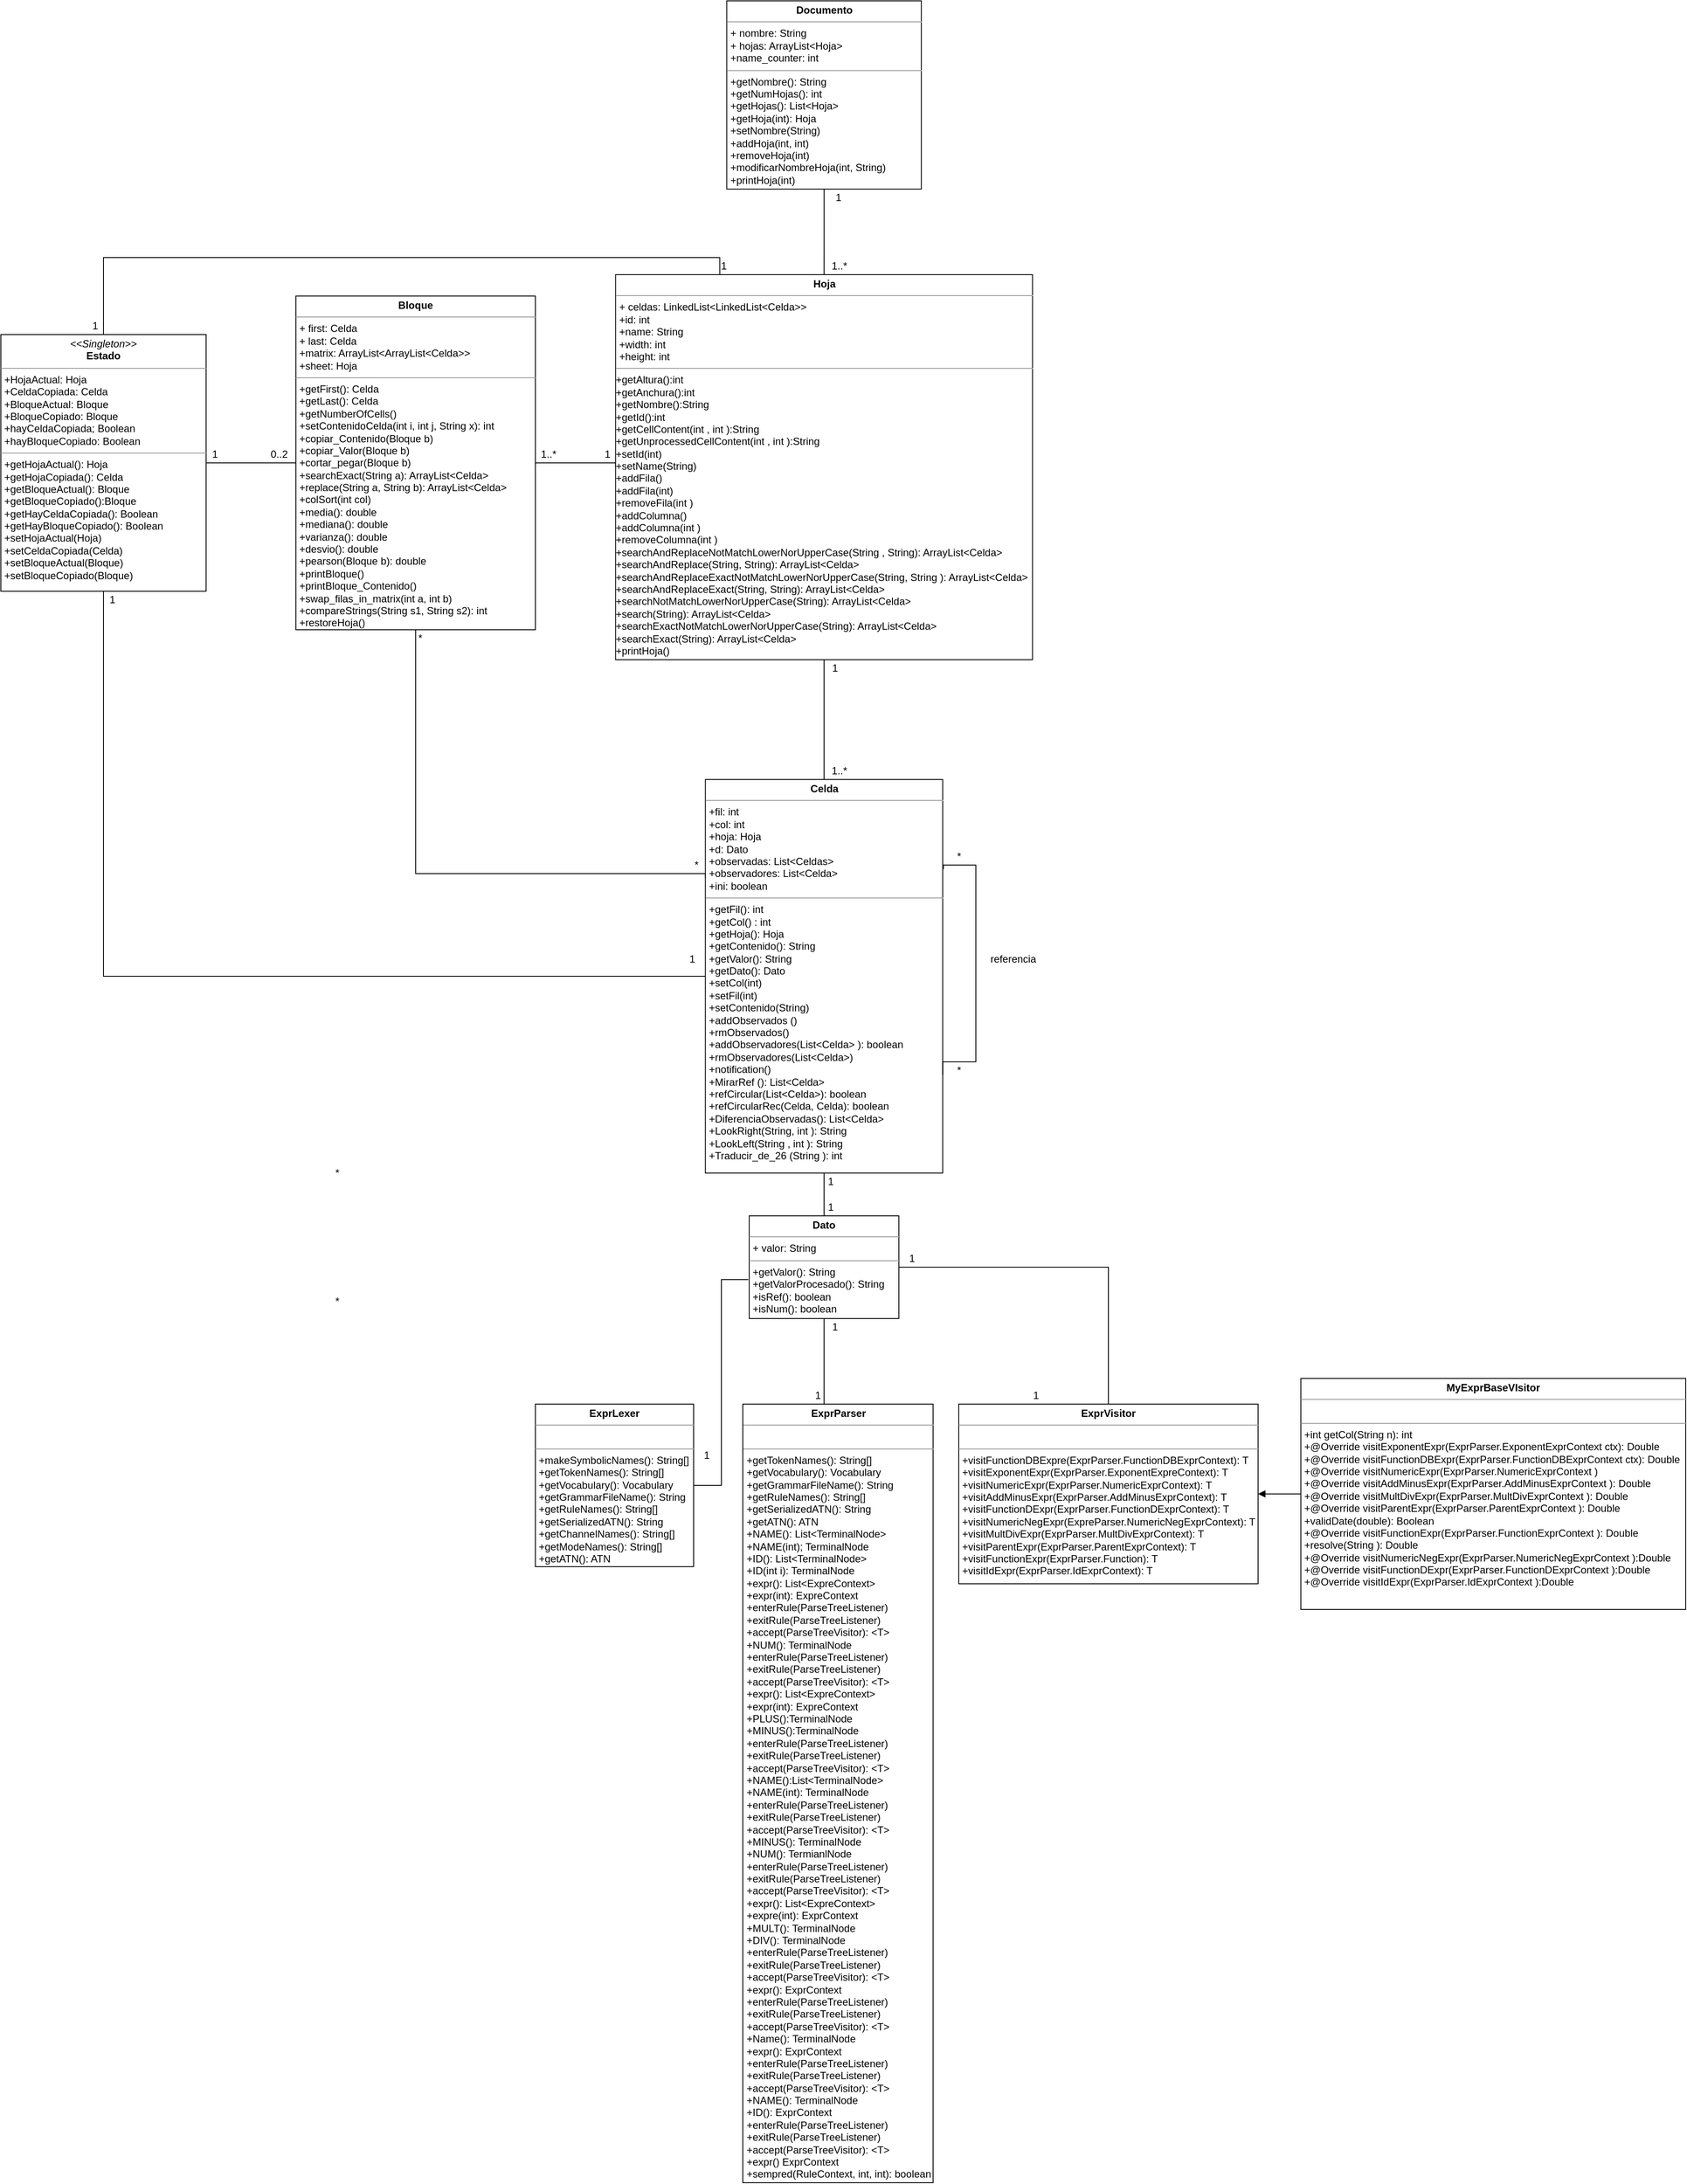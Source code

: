 <mxfile version="17.4.6" type="google"><diagram id="LEpCnF7Xq8qMus_jW1Lg" name="Page-1"><mxGraphModel grid="1" page="1" gridSize="10" guides="1" tooltips="1" connect="1" arrows="1" fold="1" pageScale="2.5" pageWidth="850" pageHeight="1100" math="0" shadow="0"><root><mxCell id="0"/><mxCell id="1" parent="0"/><mxCell id="iKZ41CR3MRTEPBt1yMHh-56" value="*" style="text;html=1;align=center;verticalAlign=middle;resizable=0;points=[];autosize=1;strokeColor=none;fillColor=none;" vertex="1" parent="1"><mxGeometry x="442.5" y="7130" width="20" height="20" as="geometry"/></mxCell><mxCell id="iKZ41CR3MRTEPBt1yMHh-57" value="*" style="text;html=1;align=center;verticalAlign=middle;resizable=0;points=[];autosize=1;strokeColor=none;fillColor=none;" vertex="1" parent="1"><mxGeometry x="442.5" y="6980" width="20" height="20" as="geometry"/></mxCell><mxCell id="iKZ41CR3MRTEPBt1yMHh-73" value="&lt;p style=&quot;margin: 0px ; margin-top: 4px ; text-align: center&quot;&gt;&lt;i&gt;&amp;lt;&amp;lt;Singleton&amp;gt;&amp;gt;&lt;/i&gt;&lt;br&gt;&lt;b&gt;Estado&lt;/b&gt;&lt;/p&gt;&lt;hr size=&quot;1&quot;&gt;&lt;p style=&quot;margin: 0px ; margin-left: 4px&quot;&gt;+HojaActual: Hoja&lt;/p&gt;&lt;p style=&quot;margin: 0px ; margin-left: 4px&quot;&gt;+CeldaCopiada: Celda&lt;/p&gt;&lt;p style=&quot;margin: 0px ; margin-left: 4px&quot;&gt;+BloqueActual: Bloque&lt;br&gt;&lt;/p&gt;&lt;p style=&quot;margin: 0px ; margin-left: 4px&quot;&gt;+BloqueCopiado: Bloque&amp;nbsp;&lt;/p&gt;&lt;p style=&quot;margin: 0px ; margin-left: 4px&quot;&gt;+hayCeldaCopiada; Boolean&lt;/p&gt;&lt;p style=&quot;margin: 0px ; margin-left: 4px&quot;&gt;+hayBloqueCopiado: Boolean&lt;/p&gt;&lt;hr size=&quot;1&quot;&gt;&lt;p style=&quot;margin: 0px ; margin-left: 4px&quot;&gt;+getHojaActual(): Hoja&lt;br&gt;+getHojaCopiada(): Celda&lt;br&gt;&lt;/p&gt;&lt;p style=&quot;margin: 0px ; margin-left: 4px&quot;&gt;+getBloqueActual(): Bloque&lt;/p&gt;&lt;p style=&quot;margin: 0px ; margin-left: 4px&quot;&gt;+getBloqueCopiado():Bloque&lt;/p&gt;&lt;p style=&quot;margin: 0px ; margin-left: 4px&quot;&gt;+getHayCeldaCopiada(): Boolean&lt;/p&gt;&lt;p style=&quot;margin: 0px ; margin-left: 4px&quot;&gt;+getHayBloqueCopiado(): Boolean&lt;/p&gt;&lt;p style=&quot;margin: 0px ; margin-left: 4px&quot;&gt;+setHojaActual(Hoja)&lt;/p&gt;&lt;p style=&quot;margin: 0px ; margin-left: 4px&quot;&gt;+setCeldaCopiada(Celda)&lt;/p&gt;&lt;p style=&quot;margin: 0px ; margin-left: 4px&quot;&gt;+setBloqueActual(Bloque)&lt;/p&gt;&lt;p style=&quot;margin: 0px ; margin-left: 4px&quot;&gt;+setBloqueCopiado(Bloque)&lt;/p&gt;" style="verticalAlign=top;align=left;overflow=fill;fontSize=12;fontFamily=Helvetica;html=1;rounded=0;shadow=0;comic=0;labelBackgroundColor=none;strokeWidth=1" vertex="1" parent="1"><mxGeometry x="60" y="6010" width="240" height="300" as="geometry"/></mxCell><mxCell id="iKZ41CR3MRTEPBt1yMHh-83" style="edgeStyle=orthogonalEdgeStyle;rounded=0;orthogonalLoop=1;jettySize=auto;html=1;entryX=0.5;entryY=0;entryDx=0;entryDy=0;endArrow=none;endFill=0;" edge="1" parent="1" source="iKZ41CR3MRTEPBt1yMHh-74" target="iKZ41CR3MRTEPBt1yMHh-75"><mxGeometry relative="1" as="geometry"/></mxCell><mxCell id="iKZ41CR3MRTEPBt1yMHh-74" value="&lt;p style=&quot;margin: 0px ; margin-top: 4px ; text-align: center&quot;&gt;&lt;b&gt;Documento&lt;/b&gt;&lt;/p&gt;&lt;hr size=&quot;1&quot;&gt;&lt;p style=&quot;margin: 0px ; margin-left: 4px&quot;&gt;+ nombre: String&lt;br&gt;+ hojas: ArrayList&amp;lt;Hoja&amp;gt;&lt;/p&gt;&lt;p style=&quot;margin: 0px ; margin-left: 4px&quot;&gt;+name_counter: int&lt;/p&gt;&lt;hr size=&quot;1&quot;&gt;&lt;p style=&quot;margin: 0px ; margin-left: 4px&quot;&gt;+getNombre(): String&amp;nbsp;&lt;/p&gt;&lt;p style=&quot;margin: 0px ; margin-left: 4px&quot;&gt;+getNumHojas(): int&amp;nbsp;&lt;/p&gt;&lt;p style=&quot;margin: 0px ; margin-left: 4px&quot;&gt;+getHojas(): List&amp;lt;Hoja&amp;gt;&amp;nbsp;&lt;/p&gt;&lt;p style=&quot;margin: 0px ; margin-left: 4px&quot;&gt;+getHoja(int): Hoja&amp;nbsp;&lt;/p&gt;&lt;p style=&quot;margin: 0px ; margin-left: 4px&quot;&gt;+setNombre(String)&amp;nbsp;&lt;/p&gt;&lt;p style=&quot;margin: 0px ; margin-left: 4px&quot;&gt;+addHoja(int, int)&lt;/p&gt;&lt;p style=&quot;margin: 0px ; margin-left: 4px&quot;&gt;+removeHoja(int)&lt;/p&gt;&lt;p style=&quot;margin: 0px ; margin-left: 4px&quot;&gt;+modificarNombreHoja(int, String)&lt;/p&gt;&lt;p style=&quot;margin: 0px ; margin-left: 4px&quot;&gt;+printHoja(int)&lt;/p&gt;" style="verticalAlign=top;align=left;overflow=fill;fontSize=12;fontFamily=Helvetica;html=1;rounded=0;shadow=0;comic=0;labelBackgroundColor=none;strokeWidth=1" vertex="1" parent="1"><mxGeometry x="908.75" y="5620" width="227.5" height="220" as="geometry"/></mxCell><mxCell id="iKZ41CR3MRTEPBt1yMHh-90" style="edgeStyle=orthogonalEdgeStyle;rounded=0;orthogonalLoop=1;jettySize=auto;html=1;exitX=0;exitY=0.5;exitDx=0;exitDy=0;entryX=1;entryY=0.5;entryDx=0;entryDy=0;endArrow=none;endFill=0;" edge="1" parent="1" source="iKZ41CR3MRTEPBt1yMHh-75" target="iKZ41CR3MRTEPBt1yMHh-77"><mxGeometry relative="1" as="geometry"><Array as="points"><mxPoint x="779" y="6160"/></Array></mxGeometry></mxCell><mxCell id="iKZ41CR3MRTEPBt1yMHh-110" style="edgeStyle=orthogonalEdgeStyle;rounded=0;orthogonalLoop=1;jettySize=auto;html=1;exitX=0.25;exitY=0;exitDx=0;exitDy=0;entryX=0.5;entryY=0;entryDx=0;entryDy=0;endArrow=none;endFill=0;" edge="1" parent="1" source="iKZ41CR3MRTEPBt1yMHh-75" target="iKZ41CR3MRTEPBt1yMHh-73"><mxGeometry relative="1" as="geometry"/></mxCell><mxCell id="iKZ41CR3MRTEPBt1yMHh-75" value="&lt;p style=&quot;margin: 0px ; margin-top: 4px ; text-align: center&quot;&gt;&lt;b&gt;Hoja&lt;/b&gt;&lt;/p&gt;&lt;hr size=&quot;1&quot;&gt;&lt;p style=&quot;margin: 0px ; margin-left: 4px&quot;&gt;+ celdas: LinkedList&amp;lt;LinkedList&amp;lt;Celda&amp;gt;&amp;gt;&lt;br&gt;&lt;/p&gt;&lt;p style=&quot;margin: 0px ; margin-left: 4px&quot;&gt;+id: int&lt;/p&gt;&lt;p style=&quot;margin: 0px ; margin-left: 4px&quot;&gt;+name: String&amp;nbsp;&lt;/p&gt;&lt;p style=&quot;margin: 0px ; margin-left: 4px&quot;&gt;+width: int&amp;nbsp;&lt;/p&gt;&lt;p style=&quot;margin: 0px ; margin-left: 4px&quot;&gt;+height: int&amp;nbsp;&lt;/p&gt;&lt;hr size=&quot;1&quot;&gt;&lt;div&gt;+getAltura():int&lt;/div&gt;&lt;div&gt;+getAnchura():int&lt;/div&gt;&lt;div&gt;+getNombre():String&lt;/div&gt;&lt;div&gt;+getId():int&lt;/div&gt;&lt;div&gt;+getCellContent(int , int ):String&lt;/div&gt;&lt;div&gt;+getUnprocessedCellContent(int , int ):String&lt;/div&gt;&lt;div&gt;+setId(int)&lt;/div&gt;&lt;div&gt;+setName(String)&lt;/div&gt;&lt;div&gt;+addFila()&amp;nbsp;&lt;/div&gt;&lt;div&gt;+addFila(int)&lt;/div&gt;&lt;div&gt;+removeFila(int )&lt;/div&gt;&lt;div&gt;+addColumna()&lt;/div&gt;&lt;div&gt;+addColumna(int )&amp;nbsp;&lt;/div&gt;&lt;div&gt;+removeColumna(int )&lt;/div&gt;&lt;div&gt;+searchAndReplaceNotMatchLowerNorUpperCase(String , String): ArrayList&amp;lt;Celda&amp;gt;&lt;/div&gt;&lt;div&gt;+searchAndReplace(String, String): ArrayList&amp;lt;Celda&amp;gt;&lt;/div&gt;&lt;div&gt;+searchAndReplaceExactNotMatchLowerNorUpperCase(String, String ): ArrayList&amp;lt;Celda&amp;gt;&lt;/div&gt;&lt;div&gt;+searchAndReplaceExact(String, String): ArrayList&amp;lt;Celda&amp;gt;&lt;/div&gt;&lt;div&gt;+searchNotMatchLowerNorUpperCase(String): ArrayList&amp;lt;Celda&amp;gt;&lt;/div&gt;&lt;div&gt;+search(String): ArrayList&amp;lt;Celda&amp;gt;&lt;/div&gt;&lt;div&gt;+searchExactNotMatchLowerNorUpperCase(String): ArrayList&amp;lt;Celda&amp;gt;&lt;/div&gt;&lt;div&gt;+searchExact(String): ArrayList&amp;lt;Celda&amp;gt;&lt;/div&gt;&lt;div&gt;+printHoja()&lt;/div&gt;&lt;p style=&quot;margin: 0px ; margin-left: 4px&quot;&gt;&lt;/p&gt;&lt;p style=&quot;margin: 0px 0px 0px 4px&quot;&gt;&lt;font color=&quot;rgba(0, 0, 0, 0)&quot; face=&quot;monospace&quot;&gt;&lt;span style=&quot;font-size: 0px&quot;&gt;+getAltura():int&lt;/span&gt;&lt;/font&gt;&lt;/p&gt;&lt;p style=&quot;margin: 0px 0px 0px 4px&quot;&gt;&lt;font color=&quot;rgba(0, 0, 0, 0)&quot; face=&quot;monospace&quot;&gt;&lt;span style=&quot;font-size: 0px&quot;&gt;+getAnchura():int&lt;/span&gt;&lt;/font&gt;&lt;span style=&quot;font-size: 0px&quot;&gt;&lt;font color=&quot;#ba0000&quot; face=&quot;monospace&quot;&gt;+getAltura():int&lt;/font&gt;&lt;/span&gt;&lt;/p&gt;&lt;p style=&quot;margin: 0px 0px 0px 4px&quot;&gt;&lt;font color=&quot;#ba0000&quot; face=&quot;monospace&quot;&gt;&lt;span style=&quot;font-size: 0px&quot;&gt;+getAnchura():int&lt;/span&gt;&lt;/font&gt;&lt;/p&gt;&lt;p style=&quot;margin: 0px 0px 0px 4px&quot;&gt;&lt;font color=&quot;#ba0000&quot; face=&quot;monospace&quot;&gt;&lt;span style=&quot;font-size: 0px&quot;&gt;+getNombre():String&lt;/span&gt;&lt;/font&gt;&lt;/p&gt;&lt;p style=&quot;margin: 0px 0px 0px 4px&quot;&gt;&lt;font color=&quot;#ba0000&quot; face=&quot;monospace&quot;&gt;&lt;span style=&quot;font-size: 0px&quot;&gt;+getId():int&lt;/span&gt;&lt;/font&gt;&lt;/p&gt;&lt;p style=&quot;margin: 0px 0px 0px 4px&quot;&gt;&lt;font color=&quot;#ba0000&quot; face=&quot;monospace&quot;&gt;&lt;span style=&quot;font-size: 0px&quot;&gt;+getCellContent(int , int ):String&lt;/span&gt;&lt;/font&gt;&lt;/p&gt;&lt;p style=&quot;margin: 0px 0px 0px 4px&quot;&gt;&lt;font color=&quot;#ba0000&quot; face=&quot;monospace&quot;&gt;&lt;span style=&quot;font-size: 0px&quot;&gt;+getUnprocessedCellContent(int , int ):String&lt;/span&gt;&lt;/font&gt;&lt;/p&gt;&lt;p style=&quot;margin: 0px 0px 0px 4px&quot;&gt;&lt;font color=&quot;#ba0000&quot; face=&quot;monospace&quot;&gt;&lt;span style=&quot;font-size: 0px&quot;&gt;+setId(int)&lt;/span&gt;&lt;/font&gt;&lt;/p&gt;&lt;p style=&quot;margin: 0px 0px 0px 4px&quot;&gt;&lt;font color=&quot;#ba0000&quot; face=&quot;monospace&quot;&gt;&lt;span style=&quot;font-size: 0px&quot;&gt;+setName(String)&lt;/span&gt;&lt;/font&gt;&lt;/p&gt;&lt;p style=&quot;margin: 0px 0px 0px 4px&quot;&gt;&lt;font color=&quot;#ba0000&quot; face=&quot;monospace&quot;&gt;&lt;span style=&quot;font-size: 0px&quot;&gt;+addFila()&amp;nbsp;&lt;/span&gt;&lt;/font&gt;&lt;/p&gt;&lt;p style=&quot;margin: 0px 0px 0px 4px&quot;&gt;&lt;font color=&quot;#ba0000&quot; face=&quot;monospace&quot;&gt;&lt;span style=&quot;font-size: 0px&quot;&gt;+addFila(int)&lt;/span&gt;&lt;/font&gt;&lt;/p&gt;&lt;p style=&quot;margin: 0px 0px 0px 4px&quot;&gt;&lt;font color=&quot;#ba0000&quot; face=&quot;monospace&quot;&gt;&lt;span style=&quot;font-size: 0px&quot;&gt;+removeFila(int )&lt;/span&gt;&lt;/font&gt;&lt;/p&gt;&lt;p style=&quot;margin: 0px 0px 0px 4px&quot;&gt;&lt;font color=&quot;#ba0000&quot; face=&quot;monospace&quot;&gt;&lt;span style=&quot;font-size: 0px&quot;&gt;+addColumna()&lt;/span&gt;&lt;/font&gt;&lt;/p&gt;&lt;p style=&quot;margin: 0px 0px 0px 4px&quot;&gt;&lt;font color=&quot;#ba0000&quot; face=&quot;monospace&quot;&gt;&lt;span style=&quot;font-size: 0px&quot;&gt;+addColumna(int )&amp;nbsp;&lt;/span&gt;&lt;/font&gt;&lt;/p&gt;&lt;p style=&quot;margin: 0px 0px 0px 4px&quot;&gt;&lt;font color=&quot;#ba0000&quot; face=&quot;monospace&quot;&gt;&lt;span style=&quot;font-size: 0px&quot;&gt;+removeColumna(int )&lt;/span&gt;&lt;/font&gt;&lt;/p&gt;&lt;p style=&quot;margin: 0px 0px 0px 4px&quot;&gt;&lt;font color=&quot;#ba0000&quot; face=&quot;monospace&quot;&gt;&lt;span style=&quot;font-size: 0px&quot;&gt;+searchAndReplaceNotMatchLowerNorUpperCase(String , String): ArrayList&amp;lt;Celda&amp;gt;&lt;/span&gt;&lt;/font&gt;&lt;/p&gt;&lt;p style=&quot;margin: 0px 0px 0px 4px&quot;&gt;&lt;font color=&quot;#ba0000&quot; face=&quot;monospace&quot;&gt;&lt;span style=&quot;font-size: 0px&quot;&gt;+searchAndReplace(String, String): ArrayList&amp;lt;Celda&amp;gt;&lt;/span&gt;&lt;/font&gt;&lt;/p&gt;&lt;p style=&quot;margin: 0px 0px 0px 4px&quot;&gt;&lt;font color=&quot;#ba0000&quot; face=&quot;monospace&quot;&gt;&lt;span style=&quot;font-size: 0px&quot;&gt;+searchAndReplaceExactNotMatchLowerNorUpperCase(String, String ): ArrayList&amp;lt;Celda&amp;gt;&lt;/span&gt;&lt;/font&gt;&lt;/p&gt;&lt;p style=&quot;margin: 0px 0px 0px 4px&quot;&gt;&lt;font color=&quot;#ba0000&quot; face=&quot;monospace&quot;&gt;&lt;span style=&quot;font-size: 0px&quot;&gt;+searchAndReplaceExact(String, String): ArrayList&amp;lt;Celda&amp;gt;&lt;/span&gt;&lt;/font&gt;&lt;/p&gt;&lt;p style=&quot;margin: 0px 0px 0px 4px&quot;&gt;&lt;font color=&quot;#ba0000&quot; face=&quot;monospace&quot;&gt;&lt;span style=&quot;font-size: 0px&quot;&gt;+searchNotMatchLowerNorUpperCase(String): ArrayList&amp;lt;Celda&amp;gt;&lt;/span&gt;&lt;/font&gt;&lt;/p&gt;&lt;p style=&quot;margin: 0px 0px 0px 4px&quot;&gt;&lt;font color=&quot;#ba0000&quot; face=&quot;monospace&quot;&gt;&lt;span style=&quot;font-size: 0px&quot;&gt;+search(String): ArrayList&amp;lt;Celda&amp;gt;&lt;/span&gt;&lt;/font&gt;&lt;/p&gt;&lt;p style=&quot;margin: 0px 0px 0px 4px&quot;&gt;&lt;font color=&quot;#ba0000&quot; face=&quot;monospace&quot;&gt;&lt;span style=&quot;font-size: 0px&quot;&gt;+searchExactNotMatchLowerNorUpperCase(String): ArrayList&amp;lt;Celda&amp;gt;&lt;/span&gt;&lt;/font&gt;&lt;/p&gt;&lt;p style=&quot;margin: 0px 0px 0px 4px&quot;&gt;&lt;font color=&quot;#ba0000&quot; face=&quot;monospace&quot;&gt;&lt;span style=&quot;font-size: 0px&quot;&gt;+searchExact(String): ArrayList&amp;lt;Celda&amp;gt;&lt;/span&gt;&lt;/font&gt;&lt;/p&gt;&lt;p style=&quot;margin: 0px 0px 0px 4px&quot;&gt;&lt;span style=&quot;font-size: 0px&quot;&gt;&lt;font color=&quot;#ba0000&quot; face=&quot;monospace&quot;&gt;+printHoja()&lt;/font&gt;&lt;/span&gt;&lt;span style=&quot;font-size: 0px&quot;&gt;&lt;font color=&quot;#ba0000&quot; face=&quot;monospace&quot;&gt;+getAltura():int&lt;/font&gt;&lt;/span&gt;&lt;/p&gt;&lt;p style=&quot;margin: 0px 0px 0px 4px&quot;&gt;&lt;font color=&quot;#ba0000&quot; face=&quot;monospace&quot;&gt;&lt;span style=&quot;font-size: 0px&quot;&gt;+getAnchura():int&lt;/span&gt;&lt;/font&gt;&lt;/p&gt;&lt;p style=&quot;margin: 0px 0px 0px 4px&quot;&gt;&lt;font color=&quot;#ba0000&quot; face=&quot;monospace&quot;&gt;&lt;span style=&quot;font-size: 0px&quot;&gt;+getNombre():String&lt;/span&gt;&lt;/font&gt;&lt;/p&gt;&lt;p style=&quot;margin: 0px 0px 0px 4px&quot;&gt;&lt;font color=&quot;#ba0000&quot; face=&quot;monospace&quot;&gt;&lt;span style=&quot;font-size: 0px&quot;&gt;+getId():int&lt;/span&gt;&lt;/font&gt;&lt;/p&gt;&lt;p style=&quot;margin: 0px 0px 0px 4px&quot;&gt;&lt;font color=&quot;#ba0000&quot; face=&quot;monospace&quot;&gt;&lt;span style=&quot;font-size: 0px&quot;&gt;+getCellContent(int , int ):String&lt;/span&gt;&lt;/font&gt;&lt;/p&gt;&lt;p style=&quot;margin: 0px 0px 0px 4px&quot;&gt;&lt;font color=&quot;#ba0000&quot; face=&quot;monospace&quot;&gt;&lt;span style=&quot;font-size: 0px&quot;&gt;+getUnprocessedCellContent(int , int ):String&lt;/span&gt;&lt;/font&gt;&lt;/p&gt;&lt;p style=&quot;margin: 0px 0px 0px 4px&quot;&gt;&lt;font color=&quot;#ba0000&quot; face=&quot;monospace&quot;&gt;&lt;span style=&quot;font-size: 0px&quot;&gt;+setId(int)&lt;/span&gt;&lt;/font&gt;&lt;/p&gt;&lt;p style=&quot;margin: 0px 0px 0px 4px&quot;&gt;&lt;font color=&quot;#ba0000&quot; face=&quot;monospace&quot;&gt;&lt;span style=&quot;font-size: 0px&quot;&gt;+setName(String)&lt;/span&gt;&lt;/font&gt;&lt;/p&gt;&lt;p style=&quot;margin: 0px 0px 0px 4px&quot;&gt;&lt;font color=&quot;#ba0000&quot; face=&quot;monospace&quot;&gt;&lt;span style=&quot;font-size: 0px&quot;&gt;+addFila()&amp;nbsp;&lt;/span&gt;&lt;/font&gt;&lt;/p&gt;&lt;p style=&quot;margin: 0px 0px 0px 4px&quot;&gt;&lt;font color=&quot;#ba0000&quot; face=&quot;monospace&quot;&gt;&lt;span style=&quot;font-size: 0px&quot;&gt;+addFila(int)&lt;/span&gt;&lt;/font&gt;&lt;/p&gt;&lt;p style=&quot;margin: 0px 0px 0px 4px&quot;&gt;&lt;font color=&quot;#ba0000&quot; face=&quot;monospace&quot;&gt;&lt;span style=&quot;font-size: 0px&quot;&gt;+removeFila(int )&lt;/span&gt;&lt;/font&gt;&lt;/p&gt;&lt;p style=&quot;margin: 0px 0px 0px 4px&quot;&gt;&lt;font color=&quot;#ba0000&quot; face=&quot;monospace&quot;&gt;&lt;span style=&quot;font-size: 0px&quot;&gt;+addColumna()&lt;/span&gt;&lt;/font&gt;&lt;/p&gt;&lt;p style=&quot;margin: 0px 0px 0px 4px&quot;&gt;&lt;font color=&quot;#ba0000&quot; face=&quot;monospace&quot;&gt;&lt;span style=&quot;font-size: 0px&quot;&gt;+addColumna(int )&amp;nbsp;&lt;/span&gt;&lt;/font&gt;&lt;/p&gt;&lt;p style=&quot;margin: 0px 0px 0px 4px&quot;&gt;&lt;font color=&quot;#ba0000&quot; face=&quot;monospace&quot;&gt;&lt;span style=&quot;font-size: 0px&quot;&gt;+removeColumna(int )&lt;/span&gt;&lt;/font&gt;&lt;/p&gt;&lt;p style=&quot;margin: 0px 0px 0px 4px&quot;&gt;&lt;font color=&quot;#ba0000&quot; face=&quot;monospace&quot;&gt;&lt;span style=&quot;font-size: 0px&quot;&gt;+searchAndReplaceNotMatchLowerNorUpperCase(String , String): ArrayList&amp;lt;Celda&amp;gt;&lt;/span&gt;&lt;/font&gt;&lt;/p&gt;&lt;p style=&quot;margin: 0px 0px 0px 4px&quot;&gt;&lt;font color=&quot;#ba0000&quot; face=&quot;monospace&quot;&gt;&lt;span style=&quot;font-size: 0px&quot;&gt;+searchAndReplace(String, String): ArrayList&amp;lt;Celda&amp;gt;&lt;/span&gt;&lt;/font&gt;&lt;/p&gt;&lt;p style=&quot;margin: 0px 0px 0px 4px&quot;&gt;&lt;font color=&quot;#ba0000&quot; face=&quot;monospace&quot;&gt;&lt;span style=&quot;font-size: 0px&quot;&gt;+searchAndReplaceExactNotMatchLowerNorUpperCase(String, String ): ArrayList&amp;lt;Celda&amp;gt;&lt;/span&gt;&lt;/font&gt;&lt;/p&gt;&lt;p style=&quot;margin: 0px 0px 0px 4px&quot;&gt;&lt;font color=&quot;#ba0000&quot; face=&quot;monospace&quot;&gt;&lt;span style=&quot;font-size: 0px&quot;&gt;+searchAndReplaceExact(String, String): ArrayList&amp;lt;Celda&amp;gt;&lt;/span&gt;&lt;/font&gt;&lt;/p&gt;&lt;p style=&quot;margin: 0px 0px 0px 4px&quot;&gt;&lt;font color=&quot;#ba0000&quot; face=&quot;monospace&quot;&gt;&lt;span style=&quot;font-size: 0px&quot;&gt;+searchNotMatchLowerNorUpperCase(String): ArrayList&amp;lt;Celda&amp;gt;&lt;/span&gt;&lt;/font&gt;&lt;/p&gt;&lt;p style=&quot;margin: 0px 0px 0px 4px&quot;&gt;&lt;font color=&quot;#ba0000&quot; face=&quot;monospace&quot;&gt;&lt;span style=&quot;font-size: 0px&quot;&gt;+search(String): ArrayList&amp;lt;Celda&amp;gt;&lt;/span&gt;&lt;/font&gt;&lt;/p&gt;&lt;p style=&quot;margin: 0px 0px 0px 4px&quot;&gt;&lt;font color=&quot;#ba0000&quot; face=&quot;monospace&quot;&gt;&lt;span style=&quot;font-size: 0px&quot;&gt;+searchExactNotMatchLowerNorUpperCase(String): ArrayList&amp;lt;Celda&amp;gt;&lt;/span&gt;&lt;/font&gt;&lt;/p&gt;&lt;p style=&quot;margin: 0px 0px 0px 4px&quot;&gt;&lt;font color=&quot;#ba0000&quot; face=&quot;monospace&quot;&gt;&lt;span style=&quot;font-size: 0px&quot;&gt;+searchExact(String): ArrayList&amp;lt;Celda&amp;gt;&lt;/span&gt;&lt;/font&gt;&lt;/p&gt;&lt;p style=&quot;margin: 0px 0px 0px 4px&quot;&gt;&lt;span style=&quot;font-size: 0px&quot;&gt;&lt;font color=&quot;#ba0000&quot; face=&quot;monospace&quot;&gt;+printHoja()&lt;/font&gt;&lt;/span&gt;&lt;span style=&quot;font-size: 0px&quot;&gt;&lt;font color=&quot;#ba0000&quot; face=&quot;monospace&quot;&gt;+getAltura():int&lt;/font&gt;&lt;/span&gt;&lt;/p&gt;&lt;p style=&quot;margin: 0px 0px 0px 4px&quot;&gt;&lt;font color=&quot;#ba0000&quot; face=&quot;monospace&quot;&gt;&lt;span style=&quot;font-size: 0px&quot;&gt;+getAnchura():int&lt;/span&gt;&lt;/font&gt;&lt;span style=&quot;font-size: 0px&quot;&gt;&lt;font color=&quot;#ba0000&quot; face=&quot;monospace&quot;&gt;+getAltura():int&lt;/font&gt;&lt;/span&gt;&lt;/p&gt;&lt;p style=&quot;margin: 0px 0px 0px 4px&quot;&gt;&lt;font color=&quot;#ba0000&quot; face=&quot;monospace&quot;&gt;&lt;span style=&quot;font-size: 0px&quot;&gt;+getAnchura():int&lt;/span&gt;&lt;/font&gt;&lt;/p&gt;&lt;p style=&quot;margin: 0px 0px 0px 4px&quot;&gt;&lt;font color=&quot;#ba0000&quot; face=&quot;monospace&quot;&gt;&lt;span style=&quot;font-size: 0px&quot;&gt;+getNombre():String&lt;/span&gt;&lt;/font&gt;&lt;/p&gt;&lt;p style=&quot;margin: 0px 0px 0px 4px&quot;&gt;&lt;font color=&quot;#ba0000&quot; face=&quot;monospace&quot;&gt;&lt;span style=&quot;font-size: 0px&quot;&gt;+getId():int&lt;/span&gt;&lt;/font&gt;&lt;/p&gt;&lt;p style=&quot;margin: 0px 0px 0px 4px&quot;&gt;&lt;font color=&quot;#ba0000&quot; face=&quot;monospace&quot;&gt;&lt;span style=&quot;font-size: 0px&quot;&gt;+getCellContent(int , int ):String&lt;/span&gt;&lt;/font&gt;&lt;/p&gt;&lt;p style=&quot;margin: 0px 0px 0px 4px&quot;&gt;&lt;font color=&quot;#ba0000&quot; face=&quot;monospace&quot;&gt;&lt;span style=&quot;font-size: 0px&quot;&gt;+getUnprocessedCellContent(int , int ):String&lt;/span&gt;&lt;/font&gt;&lt;/p&gt;&lt;p style=&quot;margin: 0px 0px 0px 4px&quot;&gt;&lt;font color=&quot;#ba0000&quot; face=&quot;monospace&quot;&gt;&lt;span style=&quot;font-size: 0px&quot;&gt;+setId(int)&lt;/span&gt;&lt;/font&gt;&lt;/p&gt;&lt;p style=&quot;margin: 0px 0px 0px 4px&quot;&gt;&lt;font color=&quot;#ba0000&quot; face=&quot;monospace&quot;&gt;&lt;span style=&quot;font-size: 0px&quot;&gt;+setName(String)&lt;/span&gt;&lt;/font&gt;&lt;/p&gt;&lt;p style=&quot;margin: 0px 0px 0px 4px&quot;&gt;&lt;font color=&quot;#ba0000&quot; face=&quot;monospace&quot;&gt;&lt;span style=&quot;font-size: 0px&quot;&gt;+addFila()&amp;nbsp;&lt;/span&gt;&lt;/font&gt;&lt;/p&gt;&lt;p style=&quot;margin: 0px 0px 0px 4px&quot;&gt;&lt;font color=&quot;#ba0000&quot; face=&quot;monospace&quot;&gt;&lt;span style=&quot;font-size: 0px&quot;&gt;+addFila(int)&lt;/span&gt;&lt;/font&gt;&lt;/p&gt;&lt;p style=&quot;margin: 0px 0px 0px 4px&quot;&gt;&lt;font color=&quot;#ba0000&quot; face=&quot;monospace&quot;&gt;&lt;span style=&quot;font-size: 0px&quot;&gt;+removeFila(int )&lt;/span&gt;&lt;/font&gt;&lt;/p&gt;&lt;p style=&quot;margin: 0px 0px 0px 4px&quot;&gt;&lt;font color=&quot;#ba0000&quot; face=&quot;monospace&quot;&gt;&lt;span style=&quot;font-size: 0px&quot;&gt;+addColumna()&lt;/span&gt;&lt;/font&gt;&lt;/p&gt;&lt;p style=&quot;margin: 0px 0px 0px 4px&quot;&gt;&lt;font color=&quot;#ba0000&quot; face=&quot;monospace&quot;&gt;&lt;span style=&quot;font-size: 0px&quot;&gt;+addColumna(int )&amp;nbsp;&lt;/span&gt;&lt;/font&gt;&lt;/p&gt;&lt;p style=&quot;margin: 0px 0px 0px 4px&quot;&gt;&lt;font color=&quot;#ba0000&quot; face=&quot;monospace&quot;&gt;&lt;span style=&quot;font-size: 0px&quot;&gt;+removeColumna(int )&lt;/span&gt;&lt;/font&gt;&lt;/p&gt;&lt;p style=&quot;margin: 0px 0px 0px 4px&quot;&gt;&lt;font color=&quot;#ba0000&quot; face=&quot;monospace&quot;&gt;&lt;span style=&quot;font-size: 0px&quot;&gt;+searchAndReplaceNotMatchLowerNorUpperCase(String , String): ArrayList&amp;lt;Celda&amp;gt;&lt;/span&gt;&lt;/font&gt;&lt;/p&gt;&lt;p style=&quot;margin: 0px 0px 0px 4px&quot;&gt;&lt;font color=&quot;#ba0000&quot; face=&quot;monospace&quot;&gt;&lt;span style=&quot;font-size: 0px&quot;&gt;+searchAndReplace(String, String): ArrayList&amp;lt;Celda&amp;gt;&lt;/span&gt;&lt;/font&gt;&lt;/p&gt;&lt;p style=&quot;margin: 0px 0px 0px 4px&quot;&gt;&lt;font color=&quot;#ba0000&quot; face=&quot;monospace&quot;&gt;&lt;span style=&quot;font-size: 0px&quot;&gt;+searchAndReplaceExactNotMatchLowerNorUpperCase(String, String ): ArrayList&amp;lt;Celda&amp;gt;&lt;/span&gt;&lt;/font&gt;&lt;/p&gt;&lt;p style=&quot;margin: 0px 0px 0px 4px&quot;&gt;&lt;font color=&quot;#ba0000&quot; face=&quot;monospace&quot;&gt;&lt;span style=&quot;font-size: 0px&quot;&gt;+searchAndReplaceExact(String, String): ArrayList&amp;lt;Celda&amp;gt;&lt;/span&gt;&lt;/font&gt;&lt;/p&gt;&lt;p style=&quot;margin: 0px 0px 0px 4px&quot;&gt;&lt;font color=&quot;#ba0000&quot; face=&quot;monospace&quot;&gt;&lt;span style=&quot;font-size: 0px&quot;&gt;+searchNotMatchLowerNorUpperCase(String): ArrayList&amp;lt;Celda&amp;gt;&lt;/span&gt;&lt;/font&gt;&lt;/p&gt;&lt;p style=&quot;margin: 0px 0px 0px 4px&quot;&gt;&lt;font color=&quot;#ba0000&quot; face=&quot;monospace&quot;&gt;&lt;span style=&quot;font-size: 0px&quot;&gt;+search(String): ArrayList&amp;lt;Celda&amp;gt;&lt;/span&gt;&lt;/font&gt;&lt;/p&gt;&lt;p style=&quot;margin: 0px 0px 0px 4px&quot;&gt;&lt;font color=&quot;#ba0000&quot; face=&quot;monospace&quot;&gt;&lt;span style=&quot;font-size: 0px&quot;&gt;+searchExactNotMatchLowerNorUpperCase(String): ArrayList&amp;lt;Celda&amp;gt;&lt;/span&gt;&lt;/font&gt;&lt;/p&gt;&lt;p style=&quot;margin: 0px 0px 0px 4px&quot;&gt;&lt;font color=&quot;#ba0000&quot; face=&quot;monospace&quot;&gt;&lt;span style=&quot;font-size: 0px&quot;&gt;+searchExact(String): ArrayList&amp;lt;Celda&amp;gt;&lt;/span&gt;&lt;/font&gt;&lt;/p&gt;&lt;p style=&quot;margin: 0px 0px 0px 4px&quot;&gt;&lt;font color=&quot;#ba0000&quot; face=&quot;monospace&quot;&gt;&lt;span style=&quot;font-size: 0px&quot;&gt;+printHoja()&lt;/span&gt;&lt;/font&gt;&lt;/p&gt;&lt;p style=&quot;margin: 0px 0px 0px 4px&quot;&gt;&lt;font color=&quot;#ba0000&quot; face=&quot;monospace&quot;&gt;&lt;span style=&quot;font-size: 0px&quot;&gt;+getNombre():String&lt;/span&gt;&lt;/font&gt;&lt;/p&gt;&lt;p style=&quot;margin: 0px 0px 0px 4px&quot;&gt;&lt;font color=&quot;#ba0000&quot; face=&quot;monospace&quot;&gt;&lt;span style=&quot;font-size: 0px&quot;&gt;+getId():int&lt;/span&gt;&lt;/font&gt;&lt;/p&gt;&lt;p style=&quot;margin: 0px 0px 0px 4px&quot;&gt;&lt;font color=&quot;#ba0000&quot; face=&quot;monospace&quot;&gt;&lt;span style=&quot;font-size: 0px&quot;&gt;+getCellContent(int , int ):String&lt;/span&gt;&lt;/font&gt;&lt;/p&gt;&lt;p style=&quot;margin: 0px 0px 0px 4px&quot;&gt;&lt;font color=&quot;#ba0000&quot; face=&quot;monospace&quot;&gt;&lt;span style=&quot;font-size: 0px&quot;&gt;+getUnprocessedCellContent(int , int ):String&lt;/span&gt;&lt;/font&gt;&lt;/p&gt;&lt;p style=&quot;margin: 0px 0px 0px 4px&quot;&gt;&lt;font color=&quot;#ba0000&quot; face=&quot;monospace&quot;&gt;&lt;span style=&quot;font-size: 0px&quot;&gt;+setId(int)&lt;/span&gt;&lt;/font&gt;&lt;/p&gt;&lt;p style=&quot;margin: 0px 0px 0px 4px&quot;&gt;&lt;font color=&quot;#ba0000&quot; face=&quot;monospace&quot;&gt;&lt;span style=&quot;font-size: 0px&quot;&gt;+setName(String)&lt;/span&gt;&lt;/font&gt;&lt;/p&gt;&lt;p style=&quot;margin: 0px 0px 0px 4px&quot;&gt;&lt;font color=&quot;#ba0000&quot; face=&quot;monospace&quot;&gt;&lt;span style=&quot;font-size: 0px&quot;&gt;+addFila()&amp;nbsp;&lt;/span&gt;&lt;/font&gt;&lt;/p&gt;&lt;p style=&quot;margin: 0px 0px 0px 4px&quot;&gt;&lt;font color=&quot;#ba0000&quot; face=&quot;monospace&quot;&gt;&lt;span style=&quot;font-size: 0px&quot;&gt;+addFila(int)&lt;/span&gt;&lt;/font&gt;&lt;/p&gt;&lt;p style=&quot;margin: 0px 0px 0px 4px&quot;&gt;&lt;font color=&quot;#ba0000&quot; face=&quot;monospace&quot;&gt;&lt;span style=&quot;font-size: 0px&quot;&gt;+removeFila(int )&lt;/span&gt;&lt;/font&gt;&lt;/p&gt;&lt;p style=&quot;margin: 0px 0px 0px 4px&quot;&gt;&lt;font color=&quot;#ba0000&quot; face=&quot;monospace&quot;&gt;&lt;span style=&quot;font-size: 0px&quot;&gt;+addColumna()&lt;/span&gt;&lt;/font&gt;&lt;/p&gt;&lt;p style=&quot;margin: 0px 0px 0px 4px&quot;&gt;&lt;font color=&quot;#ba0000&quot; face=&quot;monospace&quot;&gt;&lt;span style=&quot;font-size: 0px&quot;&gt;+addColumna(int )&amp;nbsp;&lt;/span&gt;&lt;/font&gt;&lt;/p&gt;&lt;p style=&quot;margin: 0px 0px 0px 4px&quot;&gt;&lt;font color=&quot;#ba0000&quot; face=&quot;monospace&quot;&gt;&lt;span style=&quot;font-size: 0px&quot;&gt;+removeColumna(int )&lt;/span&gt;&lt;/font&gt;&lt;/p&gt;&lt;p style=&quot;margin: 0px 0px 0px 4px&quot;&gt;&lt;font color=&quot;#ba0000&quot; face=&quot;monospace&quot;&gt;&lt;span style=&quot;font-size: 0px&quot;&gt;+searchAndReplaceNotMatchLowerNorUpperCase(String , String): ArrayList&amp;lt;Celda&amp;gt;&lt;/span&gt;&lt;/font&gt;&lt;/p&gt;&lt;p style=&quot;margin: 0px 0px 0px 4px&quot;&gt;&lt;font color=&quot;#ba0000&quot; face=&quot;monospace&quot;&gt;&lt;span style=&quot;font-size: 0px&quot;&gt;+searchAndReplace(String, String): ArrayList&amp;lt;Celda&amp;gt;&lt;/span&gt;&lt;/font&gt;&lt;/p&gt;&lt;p style=&quot;margin: 0px 0px 0px 4px&quot;&gt;&lt;font color=&quot;#ba0000&quot; face=&quot;monospace&quot;&gt;&lt;span style=&quot;font-size: 0px&quot;&gt;+searchAndReplaceExactNotMatchLowerNorUpperCase(String, String ): ArrayList&amp;lt;Celda&amp;gt;&lt;/span&gt;&lt;/font&gt;&lt;/p&gt;&lt;p style=&quot;margin: 0px 0px 0px 4px&quot;&gt;&lt;font color=&quot;#ba0000&quot; face=&quot;monospace&quot;&gt;&lt;span style=&quot;font-size: 0px&quot;&gt;+searchAndReplaceExact(String, String): ArrayList&amp;lt;Celda&amp;gt;&lt;/span&gt;&lt;/font&gt;&lt;/p&gt;&lt;p style=&quot;margin: 0px 0px 0px 4px&quot;&gt;&lt;font color=&quot;#ba0000&quot; face=&quot;monospace&quot;&gt;&lt;span style=&quot;font-size: 0px&quot;&gt;+searchNotMatchLowerNorUpperCase(String): ArrayList&amp;lt;Celda&amp;gt;&lt;/span&gt;&lt;/font&gt;&lt;/p&gt;&lt;p style=&quot;margin: 0px 0px 0px 4px&quot;&gt;&lt;font color=&quot;#ba0000&quot; face=&quot;monospace&quot;&gt;&lt;span style=&quot;font-size: 0px&quot;&gt;+search(String): ArrayList&amp;lt;Celda&amp;gt;&lt;/span&gt;&lt;/font&gt;&lt;/p&gt;&lt;p style=&quot;margin: 0px 0px 0px 4px&quot;&gt;&lt;font color=&quot;#ba0000&quot; face=&quot;monospace&quot;&gt;&lt;span style=&quot;font-size: 0px&quot;&gt;+searchExactNotMatchLowerNorUpperCase(String): ArrayList&amp;lt;Celda&amp;gt;&lt;/span&gt;&lt;/font&gt;&lt;/p&gt;&lt;p style=&quot;margin: 0px 0px 0px 4px&quot;&gt;&lt;font color=&quot;#ba0000&quot; face=&quot;monospace&quot;&gt;&lt;span style=&quot;font-size: 0px&quot;&gt;+searchExact(String): ArrayList&amp;lt;Celda&amp;gt;&lt;/span&gt;&lt;/font&gt;&lt;/p&gt;&lt;p style=&quot;margin: 0px 0px 0px 4px&quot;&gt;&lt;font color=&quot;#ba0000&quot; face=&quot;monospace&quot;&gt;&lt;span style=&quot;font-size: 0px&quot;&gt;+printHoja()&lt;/span&gt;&lt;/font&gt;&lt;/p&gt;&lt;p style=&quot;margin: 0px 0px 0px 4px&quot;&gt;&lt;font color=&quot;rgba(0, 0, 0, 0)&quot; face=&quot;monospace&quot;&gt;&lt;span style=&quot;font-size: 0px&quot;&gt;+getNombre():String&lt;/span&gt;&lt;/font&gt;&lt;/p&gt;&lt;p style=&quot;margin: 0px 0px 0px 4px&quot;&gt;&lt;font color=&quot;rgba(0, 0, 0, 0)&quot; face=&quot;monospace&quot;&gt;&lt;span style=&quot;font-size: 0px&quot;&gt;+getId():int&lt;/span&gt;&lt;/font&gt;&lt;/p&gt;&lt;p style=&quot;margin: 0px 0px 0px 4px&quot;&gt;&lt;font color=&quot;rgba(0, 0, 0, 0)&quot; face=&quot;monospace&quot;&gt;&lt;span style=&quot;font-size: 0px&quot;&gt;+getCellContent(int , int ):String&lt;/span&gt;&lt;/font&gt;&lt;/p&gt;&lt;p style=&quot;margin: 0px 0px 0px 4px&quot;&gt;&lt;font color=&quot;rgba(0, 0, 0, 0)&quot; face=&quot;monospace&quot;&gt;&lt;span style=&quot;font-size: 0px&quot;&gt;+getUnprocessedCellContent(int , int ):String&lt;/span&gt;&lt;/font&gt;&lt;/p&gt;&lt;p style=&quot;margin: 0px 0px 0px 4px&quot;&gt;&lt;font color=&quot;rgba(0, 0, 0, 0)&quot; face=&quot;monospace&quot;&gt;&lt;span style=&quot;font-size: 0px&quot;&gt;+setId(int)&lt;/span&gt;&lt;/font&gt;&lt;/p&gt;&lt;p style=&quot;margin: 0px 0px 0px 4px&quot;&gt;&lt;font color=&quot;rgba(0, 0, 0, 0)&quot; face=&quot;monospace&quot;&gt;&lt;span style=&quot;font-size: 0px&quot;&gt;+setName(String)&lt;/span&gt;&lt;/font&gt;&lt;/p&gt;&lt;p style=&quot;margin: 0px 0px 0px 4px&quot;&gt;&lt;font color=&quot;rgba(0, 0, 0, 0)&quot; face=&quot;monospace&quot;&gt;&lt;span style=&quot;font-size: 0px&quot;&gt;+addFila()&amp;nbsp;&lt;/span&gt;&lt;/font&gt;&lt;/p&gt;&lt;p style=&quot;margin: 0px 0px 0px 4px&quot;&gt;&lt;font color=&quot;rgba(0, 0, 0, 0)&quot; face=&quot;monospace&quot;&gt;&lt;span style=&quot;font-size: 0px&quot;&gt;+addFila(int)&lt;/span&gt;&lt;/font&gt;&lt;/p&gt;&lt;p style=&quot;margin: 0px 0px 0px 4px&quot;&gt;&lt;font color=&quot;rgba(0, 0, 0, 0)&quot; face=&quot;monospace&quot;&gt;&lt;span style=&quot;font-size: 0px&quot;&gt;+removeFila(int )&lt;/span&gt;&lt;/font&gt;&lt;/p&gt;&lt;p style=&quot;margin: 0px 0px 0px 4px&quot;&gt;&lt;font color=&quot;rgba(0, 0, 0, 0)&quot; face=&quot;monospace&quot;&gt;&lt;span style=&quot;font-size: 0px&quot;&gt;+addColumna()&lt;/span&gt;&lt;/font&gt;&lt;/p&gt;&lt;p style=&quot;margin: 0px 0px 0px 4px&quot;&gt;&lt;font color=&quot;rgba(0, 0, 0, 0)&quot; face=&quot;monospace&quot;&gt;&lt;span style=&quot;font-size: 0px&quot;&gt;+addColumna(int )&amp;nbsp;&lt;/span&gt;&lt;/font&gt;&lt;/p&gt;&lt;p style=&quot;margin: 0px 0px 0px 4px&quot;&gt;&lt;font color=&quot;rgba(0, 0, 0, 0)&quot; face=&quot;monospace&quot;&gt;&lt;span style=&quot;font-size: 0px&quot;&gt;+removeColumna(int )&lt;/span&gt;&lt;/font&gt;&lt;/p&gt;&lt;p style=&quot;margin: 0px 0px 0px 4px&quot;&gt;&lt;font color=&quot;rgba(0, 0, 0, 0)&quot; face=&quot;monospace&quot;&gt;&lt;span style=&quot;font-size: 0px&quot;&gt;+searchAndReplaceNotMatchLowerNorUpperCase(String , String): ArrayList&amp;lt;Celda&amp;gt;&lt;/span&gt;&lt;/font&gt;&lt;/p&gt;&lt;p style=&quot;margin: 0px 0px 0px 4px&quot;&gt;&lt;font color=&quot;rgba(0, 0, 0, 0)&quot; face=&quot;monospace&quot;&gt;&lt;span style=&quot;font-size: 0px&quot;&gt;+searchAndReplace(String, String): ArrayList&amp;lt;Celda&amp;gt;&lt;/span&gt;&lt;/font&gt;&lt;/p&gt;&lt;p style=&quot;margin: 0px 0px 0px 4px&quot;&gt;&lt;font color=&quot;rgba(0, 0, 0, 0)&quot; face=&quot;monospace&quot;&gt;&lt;span style=&quot;font-size: 0px&quot;&gt;+searchAndReplaceExactNotMatchLowerNorUpperCase(String, String ): ArrayList&amp;lt;Celda&amp;gt;&lt;/span&gt;&lt;/font&gt;&lt;/p&gt;&lt;p style=&quot;margin: 0px 0px 0px 4px&quot;&gt;&lt;font color=&quot;rgba(0, 0, 0, 0)&quot; face=&quot;monospace&quot;&gt;&lt;span style=&quot;font-size: 0px&quot;&gt;+searchAndReplaceExact(String, String): ArrayList&amp;lt;Celda&amp;gt;&lt;/span&gt;&lt;/font&gt;&lt;/p&gt;&lt;p style=&quot;margin: 0px 0px 0px 4px&quot;&gt;&lt;font color=&quot;rgba(0, 0, 0, 0)&quot; face=&quot;monospace&quot;&gt;&lt;span style=&quot;font-size: 0px&quot;&gt;+searchNotMatchLowerNorUpperCase(String): ArrayList&amp;lt;Celda&amp;gt;&lt;/span&gt;&lt;/font&gt;&lt;/p&gt;&lt;p style=&quot;margin: 0px 0px 0px 4px&quot;&gt;&lt;font color=&quot;rgba(0, 0, 0, 0)&quot; face=&quot;monospace&quot;&gt;&lt;span style=&quot;font-size: 0px&quot;&gt;+search(String): ArrayList&amp;lt;Celda&amp;gt;&lt;/span&gt;&lt;/font&gt;&lt;/p&gt;&lt;p style=&quot;margin: 0px 0px 0px 4px&quot;&gt;&lt;font color=&quot;rgba(0, 0, 0, 0)&quot; face=&quot;monospace&quot;&gt;&lt;span style=&quot;font-size: 0px&quot;&gt;+searchExactNotMatchLowerNorUpperCase(String): ArrayList&amp;lt;Celda&amp;gt;&lt;/span&gt;&lt;/font&gt;&lt;/p&gt;&lt;p style=&quot;margin: 0px 0px 0px 4px&quot;&gt;&lt;font color=&quot;rgba(0, 0, 0, 0)&quot; face=&quot;monospace&quot;&gt;&lt;span style=&quot;font-size: 0px&quot;&gt;+searchExact(String): ArrayList&amp;lt;Celda&amp;gt;&lt;/span&gt;&lt;/font&gt;&lt;/p&gt;&lt;span style=&quot;font-size: 0px&quot;&gt;&lt;font color=&quot;rgba(0, 0, 0, 0)&quot; face=&quot;monospace&quot;&gt;+printHoja()&lt;/font&gt;&lt;/span&gt;&lt;font color=&quot;#ba0000&quot; face=&quot;monospace&quot;&gt;&lt;span style=&quot;font-size: 0px&quot;&gt;&lt;span&gt;+getAltura():int&lt;/span&gt;&lt;span&gt;&lt;div&gt;+getAnchura():int&lt;/div&gt;&lt;div&gt;+getNombre():String&lt;/div&gt;&lt;div&gt;+getId():int&lt;/div&gt;&lt;div&gt;+getCellContent(int , int ):String&lt;/div&gt;&lt;div&gt;+getUnprocessedCellContent(int , int ):String&lt;/div&gt;&lt;div&gt;+setId(int)&lt;/div&gt;&lt;div&gt;+setName(String)&lt;/div&gt;&lt;div&gt;+addFila()&amp;nbsp;&lt;/div&gt;&lt;div&gt;+addFila(int)&lt;/div&gt;&lt;div&gt;+removeFila(int )&lt;/div&gt;&lt;div&gt;+addColumna()&lt;/div&gt;&lt;div&gt;+addColumna(int )&amp;nbsp;&lt;/div&gt;&lt;div&gt;+removeColumna(int )&lt;/div&gt;&lt;div&gt;+searchAndReplaceNotMatchLowerNorUpperCase(String , String): ArrayList&amp;lt;Celda&amp;gt;&lt;/div&gt;&lt;div&gt;+searchAndReplace(String, String): ArrayList&amp;lt;Celda&amp;gt;&lt;/div&gt;&lt;div&gt;+searchAndReplaceExactNotMatchLowerNorUpperCase(String, String ): ArrayList&amp;lt;Celda&amp;gt;&lt;/div&gt;&lt;div&gt;+searchAndReplaceExact(String, String): ArrayList&amp;lt;Celda&amp;gt;&lt;/div&gt;&lt;div&gt;+searchNotMatchLowerNorUpperCase(String): ArrayList&amp;lt;Celda&amp;gt;&lt;/div&gt;&lt;div&gt;+search(String): ArrayList&amp;lt;Celda&amp;gt;&lt;/div&gt;&lt;div&gt;+searchExactNotMatchLowerNorUpperCase(String): ArrayList&amp;lt;Celda&amp;gt;&lt;/div&gt;&lt;div&gt;+searchExact(String): ArrayList&amp;lt;Celda&amp;gt;&lt;/div&gt;&lt;br&gt;&lt;/span&gt;&lt;span&gt;+printHoja()&lt;/span&gt;&lt;/span&gt;&lt;/font&gt;&lt;span style=&quot;color: rgba(0 , 0 , 0 , 0) ; font-family: monospace ; font-size: 0px&quot;&gt;%3CmxGraphModel%3E%3Croot%3E%3CmxCell%20id%3D%220%22%2F%3E%3CmxCell%20id%3D%221%22%20parent%3D%220%22%2F%3E%3CmxCell%20id%3D%222%22%20value%3D%22%26lt%3Bp%20style%3D%26quot%3Bmargin%3A0px%3Bmargin-top%3A4px%3Btext-align%3Acenter%3B%26quot%3B%26gt%3B%26lt%3Bi%26gt%3B%26amp%3Blt%3B%26amp%3Blt%3BInterface%26amp%3Bgt%3B%26amp%3Bgt%3B%26lt%3B%2Fi%26gt%3B%26lt%3Bbr%2F%26gt%3B%26lt%3Bb%26gt%3BInterface%26lt%3B%2Fb%26gt%3B%26lt%3B%2Fp%26gt%3B%26lt%3Bhr%20size%3D%26quot%3B1%26quot%3B%2F%26gt%3B%26lt%3Bp%20style%3D%26quot%3Bmargin%3A0px%3Bmargin-left%3A4px%3B%26quot%3B%26gt%3B%2B%20field1%3A%20Type%26lt%3Bbr%2F%26gt%3B%2B%20field2%3A%20Type%26lt%3B%2Fp%26gt%3B%26lt%3Bhr%20size%3D%26quot%3B1%26quot%3B%2F%26gt%3B%26lt%3Bp%20style%3D%26quot%3Bmargin%3A0px%3Bmargin-left%3A4px%3B%26quot%3B%26gt%3B%2B%20method1(Type)%3A%20Type%26lt%3Bbr%2F%26gt%3B%2B%20method2(Type%2C%20Type)%3A%20Type%26lt%3B%2Fp%26gt%3B%22%20style%3D%22verticalAlign%3Dtop%3Balign%3Dleft%3Boverflow%3Dfill%3BfontSize%3D12%3BfontFamily%3DHelvetica%3Bhtml%3D1%3Brounded%3D0%3Bshadow%3D0%3Bcomic%3D0%3BlabelBackgroundColor%3Dnone%3BstrokeWidth%3D1%22%20vertex%3D%221%22%20parent%3D%221%22%3E%3CmxGeometry%20x%3D%2260%22%20y%3D%2287%22%20width%3D%22190%22%20height%3D%22140%22%20as%3D%22geometry%22%2F%3E%3C%2FmxCell%3E%3C%2Froot%3E%3C%2FmxGraphModel%3E&lt;/span&gt;&lt;span style=&quot;font-size: 0px&quot;&gt;&lt;font color=&quot;rgba(0, 0, 0, 0)&quot; face=&quot;monospace&quot;&gt;&amp;nbsp; &amp;nbsp; +Celda getCelda(int, int)&lt;/font&gt;&lt;/span&gt;&lt;div&gt;&lt;font color=&quot;rgba(0, 0, 0, 0)&quot; face=&quot;monospace&quot;&gt;&lt;span style=&quot;font-size: 0px&quot;&gt;&lt;br&gt;&lt;/span&gt;&lt;/font&gt;&lt;/div&gt;&lt;div&gt;&lt;font color=&quot;rgba(0, 0, 0, 0)&quot; face=&quot;monospace&quot;&gt;&lt;span style=&quot;font-size: 0px&quot;&gt;&amp;nbsp; &amp;nbsp; +int getAltura()&lt;/span&gt;&lt;/font&gt;&lt;/div&gt;&lt;div&gt;&lt;font color=&quot;rgba(0, 0, 0, 0)&quot; face=&quot;monospace&quot;&gt;&lt;span style=&quot;font-size: 0px&quot;&gt;&lt;br&gt;&lt;/span&gt;&lt;/font&gt;&lt;/div&gt;&lt;div&gt;&lt;font color=&quot;rgba(0, 0, 0, 0)&quot; face=&quot;monospace&quot;&gt;&lt;span style=&quot;font-size: 0px&quot;&gt;&amp;nbsp; &amp;nbsp; +int getAnchura()&lt;/span&gt;&lt;/font&gt;&lt;/div&gt;&lt;div&gt;&lt;font color=&quot;rgba(0, 0, 0, 0)&quot; face=&quot;monospace&quot;&gt;&lt;span style=&quot;font-size: 0px&quot;&gt;&lt;br&gt;&lt;/span&gt;&lt;/font&gt;&lt;/div&gt;&lt;div&gt;&lt;font color=&quot;rgba(0, 0, 0, 0)&quot; face=&quot;monospace&quot;&gt;&lt;span style=&quot;font-size: 0px&quot;&gt;&amp;nbsp; &amp;nbsp; +String getNombre()&lt;/span&gt;&lt;/font&gt;&lt;/div&gt;&lt;div&gt;&lt;font color=&quot;rgba(0, 0, 0, 0)&quot; face=&quot;monospace&quot;&gt;&lt;span style=&quot;font-size: 0px&quot;&gt;&lt;br&gt;&lt;/span&gt;&lt;/font&gt;&lt;/div&gt;&lt;div&gt;&lt;font color=&quot;rgba(0, 0, 0, 0)&quot; face=&quot;monospace&quot;&gt;&lt;span style=&quot;font-size: 0px&quot;&gt;&amp;nbsp; &amp;nbsp; +int getId()&lt;/span&gt;&lt;/font&gt;&lt;/div&gt;&lt;div&gt;&lt;font color=&quot;rgba(0, 0, 0, 0)&quot; face=&quot;monospace&quot;&gt;&lt;span style=&quot;font-size: 0px&quot;&gt;&lt;br&gt;&lt;/span&gt;&lt;/font&gt;&lt;/div&gt;&lt;div&gt;&lt;font color=&quot;rgba(0, 0, 0, 0)&quot; face=&quot;monospace&quot;&gt;&lt;span style=&quot;font-size: 0px&quot;&gt;&amp;nbsp; &amp;nbsp; +String getCellContent(int , int )&lt;/span&gt;&lt;/font&gt;&lt;/div&gt;&lt;div&gt;&lt;font color=&quot;rgba(0, 0, 0, 0)&quot; face=&quot;monospace&quot;&gt;&lt;span style=&quot;font-size: 0px&quot;&gt;&lt;br&gt;&lt;/span&gt;&lt;/font&gt;&lt;/div&gt;&lt;div&gt;&lt;font color=&quot;rgba(0, 0, 0, 0)&quot; face=&quot;monospace&quot;&gt;&lt;span style=&quot;font-size: 0px&quot;&gt;&amp;nbsp; &amp;nbsp; +String getUnprocessedCellContent(int , int )&lt;/span&gt;&lt;/font&gt;&lt;/div&gt;&lt;div&gt;&lt;font color=&quot;rgba(0, 0, 0, 0)&quot; face=&quot;monospace&quot;&gt;&lt;span style=&quot;font-size: 0px&quot;&gt;&lt;br&gt;&lt;/span&gt;&lt;/font&gt;&lt;/div&gt;&lt;div&gt;&lt;font color=&quot;rgba(0, 0, 0, 0)&quot; face=&quot;monospace&quot;&gt;&lt;span style=&quot;font-size: 0px&quot;&gt;&amp;nbsp; &amp;nbsp; +void setId(int)&lt;/span&gt;&lt;/font&gt;&lt;/div&gt;&lt;div&gt;&lt;font color=&quot;rgba(0, 0, 0, 0)&quot; face=&quot;monospace&quot;&gt;&lt;span style=&quot;font-size: 0px&quot;&gt;&lt;br&gt;&lt;/span&gt;&lt;/font&gt;&lt;/div&gt;&lt;div&gt;&lt;font color=&quot;rgba(0, 0, 0, 0)&quot; face=&quot;monospace&quot;&gt;&lt;span style=&quot;font-size: 0px&quot;&gt;&amp;nbsp; &amp;nbsp; +void setName(String)&lt;/span&gt;&lt;/font&gt;&lt;/div&gt;&lt;div&gt;&lt;font color=&quot;rgba(0, 0, 0, 0)&quot; face=&quot;monospace&quot;&gt;&lt;span style=&quot;font-size: 0px&quot;&gt;&lt;br&gt;&lt;/span&gt;&lt;/font&gt;&lt;/div&gt;&lt;div&gt;&lt;font color=&quot;rgba(0, 0, 0, 0)&quot; face=&quot;monospace&quot;&gt;&lt;span style=&quot;font-size: 0px&quot;&gt;&amp;nbsp; &amp;nbsp; +void addFila()&amp;nbsp;&lt;/span&gt;&lt;/font&gt;&lt;/div&gt;&lt;div&gt;&lt;font color=&quot;rgba(0, 0, 0, 0)&quot; face=&quot;monospace&quot;&gt;&lt;span style=&quot;font-size: 0px&quot;&gt;&lt;br&gt;&lt;/span&gt;&lt;/font&gt;&lt;/div&gt;&lt;div&gt;&lt;font color=&quot;rgba(0, 0, 0, 0)&quot; face=&quot;monospace&quot;&gt;&lt;span style=&quot;font-size: 0px&quot;&gt;&amp;nbsp; &amp;nbsp; +void addFila(int)&lt;/span&gt;&lt;/font&gt;&lt;/div&gt;&lt;div&gt;&lt;font color=&quot;rgba(0, 0, 0, 0)&quot; face=&quot;monospace&quot;&gt;&lt;span style=&quot;font-size: 0px&quot;&gt;&lt;br&gt;&lt;/span&gt;&lt;/font&gt;&lt;/div&gt;&lt;div&gt;&lt;font color=&quot;rgba(0, 0, 0, 0)&quot; face=&quot;monospace&quot;&gt;&lt;span style=&quot;font-size: 0px&quot;&gt;&amp;nbsp; &amp;nbsp; +void removeFila(int )&lt;/span&gt;&lt;/font&gt;&lt;/div&gt;&lt;div&gt;&lt;font color=&quot;rgba(0, 0, 0, 0)&quot; face=&quot;monospace&quot;&gt;&lt;span style=&quot;font-size: 0px&quot;&gt;&lt;br&gt;&lt;/span&gt;&lt;/font&gt;&lt;/div&gt;&lt;div&gt;&lt;font color=&quot;rgba(0, 0, 0, 0)&quot; face=&quot;monospace&quot;&gt;&lt;span style=&quot;font-size: 0px&quot;&gt;&amp;nbsp; &amp;nbsp; +void addColumna()&lt;/span&gt;&lt;/font&gt;&lt;/div&gt;&lt;div&gt;&lt;font color=&quot;rgba(0, 0, 0, 0)&quot; face=&quot;monospace&quot;&gt;&lt;span style=&quot;font-size: 0px&quot;&gt;&lt;br&gt;&lt;/span&gt;&lt;/font&gt;&lt;/div&gt;&lt;div&gt;&lt;font color=&quot;rgba(0, 0, 0, 0)&quot; face=&quot;monospace&quot;&gt;&lt;span style=&quot;font-size: 0px&quot;&gt;&amp;nbsp; &amp;nbsp; +void addColumna(int )&amp;nbsp;&lt;/span&gt;&lt;/font&gt;&lt;/div&gt;&lt;div&gt;&lt;font color=&quot;rgba(0, 0, 0, 0)&quot; face=&quot;monospace&quot;&gt;&lt;span style=&quot;font-size: 0px&quot;&gt;&lt;br&gt;&lt;/span&gt;&lt;/font&gt;&lt;/div&gt;&lt;div&gt;&lt;font color=&quot;rgba(0, 0, 0, 0)&quot; face=&quot;monospace&quot;&gt;&lt;span style=&quot;font-size: 0px&quot;&gt;&amp;nbsp; &amp;nbsp; +void removeColumna(int )&lt;/span&gt;&lt;/font&gt;&lt;/div&gt;&lt;div&gt;&lt;font color=&quot;rgba(0, 0, 0, 0)&quot; face=&quot;monospace&quot;&gt;&lt;span style=&quot;font-size: 0px&quot;&gt;&lt;br&gt;&lt;/span&gt;&lt;/font&gt;&lt;/div&gt;&lt;div&gt;&lt;font color=&quot;rgba(0, 0, 0, 0)&quot; face=&quot;monospace&quot;&gt;&lt;span style=&quot;font-size: 0px&quot;&gt;&amp;nbsp; &amp;nbsp; +ArrayList&amp;lt;Celda&amp;gt; searchAndReplaceNotMatchLowerNorUpperCase(String , String)&lt;/span&gt;&lt;/font&gt;&lt;/div&gt;&lt;div&gt;&lt;font color=&quot;rgba(0, 0, 0, 0)&quot; face=&quot;monospace&quot;&gt;&lt;span style=&quot;font-size: 0px&quot;&gt;&lt;br&gt;&lt;/span&gt;&lt;/font&gt;&lt;/div&gt;&lt;div&gt;&lt;font color=&quot;rgba(0, 0, 0, 0)&quot; face=&quot;monospace&quot;&gt;&lt;span style=&quot;font-size: 0px&quot;&gt;&amp;nbsp; &amp;nbsp; +ArrayList&amp;lt;Celda&amp;gt; searchAndReplace(String, String)&lt;/span&gt;&lt;/font&gt;&lt;/div&gt;&lt;div&gt;&lt;font color=&quot;rgba(0, 0, 0, 0)&quot; face=&quot;monospace&quot;&gt;&lt;span style=&quot;font-size: 0px&quot;&gt;&lt;br&gt;&lt;/span&gt;&lt;/font&gt;&lt;/div&gt;&lt;div&gt;&lt;font color=&quot;rgba(0, 0, 0, 0)&quot; face=&quot;monospace&quot;&gt;&lt;span style=&quot;font-size: 0px&quot;&gt;&amp;nbsp; &amp;nbsp; +ArrayList&amp;lt;Celda&amp;gt; searchAndReplaceExactNotMatchLowerNorUpperCase(String, String )&lt;/span&gt;&lt;/font&gt;&lt;/div&gt;&lt;div&gt;&lt;font color=&quot;rgba(0, 0, 0, 0)&quot; face=&quot;monospace&quot;&gt;&lt;span style=&quot;font-size: 0px&quot;&gt;&lt;br&gt;&lt;/span&gt;&lt;/font&gt;&lt;/div&gt;&lt;div&gt;&lt;font color=&quot;rgba(0, 0, 0, 0)&quot; face=&quot;monospace&quot;&gt;&lt;span style=&quot;font-size: 0px&quot;&gt;&amp;nbsp; &amp;nbsp; +ArrayList&amp;lt;Celda&amp;gt; searchAndReplaceExact(String, String)&lt;/span&gt;&lt;/font&gt;&lt;/div&gt;&lt;div&gt;&lt;font color=&quot;rgba(0, 0, 0, 0)&quot; face=&quot;monospace&quot;&gt;&lt;span style=&quot;font-size: 0px&quot;&gt;&lt;br&gt;&lt;/span&gt;&lt;/font&gt;&lt;/div&gt;&lt;div&gt;&lt;font color=&quot;rgba(0, 0, 0, 0)&quot; face=&quot;monospace&quot;&gt;&lt;span style=&quot;font-size: 0px&quot;&gt;&amp;nbsp; &amp;nbsp; +ArrayList&amp;lt;Celda&amp;gt; searchNotMatchLowerNorUpperCase(String)&lt;/span&gt;&lt;/font&gt;&lt;/div&gt;&lt;div&gt;&lt;font color=&quot;rgba(0, 0, 0, 0)&quot; face=&quot;monospace&quot;&gt;&lt;span style=&quot;font-size: 0px&quot;&gt;&lt;br&gt;&lt;/span&gt;&lt;/font&gt;&lt;/div&gt;&lt;div&gt;&lt;font color=&quot;rgba(0, 0, 0, 0)&quot; face=&quot;monospace&quot;&gt;&lt;span style=&quot;font-size: 0px&quot;&gt;&amp;nbsp; &amp;nbsp; +ArrayList&amp;lt;Celda&amp;gt; search(String)&lt;/span&gt;&lt;/font&gt;&lt;/div&gt;&lt;div&gt;&lt;font color=&quot;rgba(0, 0, 0, 0)&quot; face=&quot;monospace&quot;&gt;&lt;span style=&quot;font-size: 0px&quot;&gt;&lt;br&gt;&lt;/span&gt;&lt;/font&gt;&lt;/div&gt;&lt;div&gt;&lt;font color=&quot;rgba(0, 0, 0, 0)&quot; face=&quot;monospace&quot;&gt;&lt;span style=&quot;font-size: 0px&quot;&gt;&amp;nbsp; &amp;nbsp; +ArrayList&amp;lt;Celda&amp;gt; searchExactNotMatchLowerNorUpperCase(String)&lt;/span&gt;&lt;/font&gt;&lt;/div&gt;&lt;div&gt;&lt;font color=&quot;rgba(0, 0, 0, 0)&quot; face=&quot;monospace&quot;&gt;&lt;span style=&quot;font-size: 0px&quot;&gt;&lt;br&gt;&lt;/span&gt;&lt;/font&gt;&lt;/div&gt;&lt;div&gt;&lt;font color=&quot;rgba(0, 0, 0, 0)&quot; face=&quot;monospace&quot;&gt;&lt;span style=&quot;font-size: 0px&quot;&gt;&amp;nbsp; &amp;nbsp; +ArrayList&amp;lt;Celda&amp;gt; searchExact(String)&lt;/span&gt;&lt;/font&gt;&lt;/div&gt;&lt;div&gt;&lt;font color=&quot;rgba(0, 0, 0, 0)&quot; face=&quot;monospace&quot;&gt;&lt;span style=&quot;font-size: 0px&quot;&gt;&lt;br&gt;&lt;/span&gt;&lt;/font&gt;&lt;/div&gt;&lt;div&gt;&lt;font color=&quot;rgba(0, 0, 0, 0)&quot; face=&quot;monospace&quot;&gt;&lt;span style=&quot;font-size: 0px&quot;&gt;&amp;nbsp; &amp;nbsp; +void printHoja()&lt;/span&gt;&lt;/font&gt;&lt;/div&gt;" style="verticalAlign=top;align=left;overflow=fill;fontSize=12;fontFamily=Helvetica;html=1;rounded=0;shadow=0;comic=0;labelBackgroundColor=none;strokeWidth=1" vertex="1" parent="1"><mxGeometry x="778.75" y="5940" width="487.5" height="450" as="geometry"/></mxCell><mxCell id="iKZ41CR3MRTEPBt1yMHh-97" style="edgeStyle=orthogonalEdgeStyle;rounded=0;orthogonalLoop=1;jettySize=auto;html=1;exitX=0;exitY=0.5;exitDx=0;exitDy=0;entryX=1;entryY=0.5;entryDx=0;entryDy=0;endArrow=none;endFill=0;" edge="1" parent="1" source="iKZ41CR3MRTEPBt1yMHh-77" target="iKZ41CR3MRTEPBt1yMHh-73"><mxGeometry relative="1" as="geometry"/></mxCell><mxCell id="iKZ41CR3MRTEPBt1yMHh-77" value="&lt;p style=&quot;margin: 0px ; margin-top: 4px ; text-align: center&quot;&gt;&lt;b&gt;Bloque&lt;/b&gt;&lt;/p&gt;&lt;hr size=&quot;1&quot;&gt;&lt;p style=&quot;margin: 0px ; margin-left: 4px&quot;&gt;+ first: Celda&lt;br&gt;&lt;/p&gt;&lt;p style=&quot;margin: 0px ; margin-left: 4px&quot;&gt;+ last: Celda&lt;/p&gt;&lt;p style=&quot;margin: 0px ; margin-left: 4px&quot;&gt;+matrix: ArrayList&amp;lt;ArrayList&amp;lt;Celda&amp;gt;&amp;gt;&lt;/p&gt;&lt;p style=&quot;margin: 0px ; margin-left: 4px&quot;&gt;+sheet: Hoja&lt;/p&gt;&lt;hr size=&quot;1&quot;&gt;&lt;p style=&quot;margin: 0px ; margin-left: 4px&quot;&gt;+getFirst(): Celda&lt;/p&gt;&lt;p style=&quot;margin: 0px ; margin-left: 4px&quot;&gt;+getLast(): Celda&lt;/p&gt;&lt;p style=&quot;margin: 0px ; margin-left: 4px&quot;&gt;+getNumberOfCells()&amp;nbsp;&lt;/p&gt;&lt;p style=&quot;margin: 0px ; margin-left: 4px&quot;&gt;+setContenidoCelda(int i, int j, String x): int&lt;/p&gt;&lt;p style=&quot;margin: 0px ; margin-left: 4px&quot;&gt;+copiar_Contenido(Bloque b)&lt;/p&gt;&lt;p style=&quot;margin: 0px ; margin-left: 4px&quot;&gt;+copiar_Valor(Bloque b)&lt;/p&gt;&lt;p style=&quot;margin: 0px ; margin-left: 4px&quot;&gt;+cortar_pegar(Bloque b)&lt;/p&gt;&lt;p style=&quot;margin: 0px ; margin-left: 4px&quot;&gt;+searchExact(String a): ArrayList&amp;lt;Celda&amp;gt;&lt;/p&gt;&lt;p style=&quot;margin: 0px ; margin-left: 4px&quot;&gt;+replace(String a, String b): ArrayList&amp;lt;Celda&amp;gt;&lt;/p&gt;&lt;p style=&quot;margin: 0px ; margin-left: 4px&quot;&gt;+colSort(int col)&lt;/p&gt;&lt;p style=&quot;margin: 0px ; margin-left: 4px&quot;&gt;+media(): double&lt;/p&gt;&lt;p style=&quot;margin: 0px ; margin-left: 4px&quot;&gt;+mediana(): double&lt;/p&gt;&lt;p style=&quot;margin: 0px ; margin-left: 4px&quot;&gt;+varianza(): double&lt;/p&gt;&lt;p style=&quot;margin: 0px ; margin-left: 4px&quot;&gt;+desvio(): double&lt;/p&gt;&lt;p style=&quot;margin: 0px ; margin-left: 4px&quot;&gt;+pearson(Bloque b): double&lt;/p&gt;&lt;p style=&quot;margin: 0px ; margin-left: 4px&quot;&gt;+printBloque()&lt;/p&gt;&lt;p style=&quot;margin: 0px ; margin-left: 4px&quot;&gt;+printBloque_Contenido()&lt;/p&gt;&lt;p style=&quot;margin: 0px ; margin-left: 4px&quot;&gt;+swap_filas_in_matrix(int a, int b)&lt;/p&gt;&lt;p style=&quot;margin: 0px ; margin-left: 4px&quot;&gt;+compareStrings(String s1, String s2): int&amp;nbsp;&lt;/p&gt;&lt;p style=&quot;margin: 0px ; margin-left: 4px&quot;&gt;+restoreHoja()&amp;nbsp;&lt;/p&gt;" style="verticalAlign=top;align=left;overflow=fill;fontSize=12;fontFamily=Helvetica;html=1;rounded=0;shadow=0;comic=0;labelBackgroundColor=none;strokeWidth=1" vertex="1" parent="1"><mxGeometry x="405" y="5965" width="280" height="390" as="geometry"/></mxCell><mxCell id="iKZ41CR3MRTEPBt1yMHh-82" style="edgeStyle=orthogonalEdgeStyle;rounded=0;orthogonalLoop=1;jettySize=auto;html=1;exitX=0.5;exitY=0;exitDx=0;exitDy=0;entryX=0.5;entryY=1;entryDx=0;entryDy=0;endArrow=none;endFill=0;" edge="1" parent="1" source="iKZ41CR3MRTEPBt1yMHh-79" target="iKZ41CR3MRTEPBt1yMHh-75"><mxGeometry relative="1" as="geometry"/></mxCell><mxCell id="iKZ41CR3MRTEPBt1yMHh-102" style="edgeStyle=orthogonalEdgeStyle;rounded=0;orthogonalLoop=1;jettySize=auto;html=1;exitX=0;exitY=0.25;exitDx=0;exitDy=0;entryX=0.5;entryY=1;entryDx=0;entryDy=0;endArrow=none;endFill=0;" edge="1" parent="1" source="iKZ41CR3MRTEPBt1yMHh-79" target="iKZ41CR3MRTEPBt1yMHh-77"><mxGeometry relative="1" as="geometry"><Array as="points"><mxPoint x="545" y="6640"/></Array></mxGeometry></mxCell><mxCell id="iKZ41CR3MRTEPBt1yMHh-107" style="edgeStyle=orthogonalEdgeStyle;rounded=0;orthogonalLoop=1;jettySize=auto;html=1;entryX=0.5;entryY=1;entryDx=0;entryDy=0;endArrow=none;endFill=0;" edge="1" parent="1" source="iKZ41CR3MRTEPBt1yMHh-79" target="iKZ41CR3MRTEPBt1yMHh-73"><mxGeometry relative="1" as="geometry"/></mxCell><mxCell id="iKZ41CR3MRTEPBt1yMHh-79" value="&lt;p style=&quot;margin: 0px ; margin-top: 4px ; text-align: center&quot;&gt;&lt;b&gt;Celda&lt;/b&gt;&lt;/p&gt;&lt;hr size=&quot;1&quot;&gt;&lt;p style=&quot;margin: 0px ; margin-left: 4px&quot;&gt;+fil: int&lt;/p&gt;&lt;p style=&quot;margin: 0px ; margin-left: 4px&quot;&gt;+col: int&lt;/p&gt;&lt;p style=&quot;margin: 0px ; margin-left: 4px&quot;&gt;+hoja: Hoja&amp;nbsp;&lt;/p&gt;&lt;p style=&quot;margin: 0px ; margin-left: 4px&quot;&gt;+d: Dato&lt;/p&gt;&lt;p style=&quot;margin: 0px ; margin-left: 4px&quot;&gt;+observadas: List&amp;lt;Celdas&amp;gt;&lt;/p&gt;&lt;p style=&quot;margin: 0px ; margin-left: 4px&quot;&gt;+observadores: List&amp;lt;Celda&amp;gt;&lt;/p&gt;&lt;p style=&quot;margin: 0px ; margin-left: 4px&quot;&gt;+ini: boolean&lt;/p&gt;&lt;hr size=&quot;1&quot;&gt;&lt;p style=&quot;margin: 0px ; margin-left: 4px&quot;&gt;+getFil(): int&lt;/p&gt;&lt;p style=&quot;margin: 0px ; margin-left: 4px&quot;&gt;+getCol() : int&lt;/p&gt;&lt;p style=&quot;margin: 0px ; margin-left: 4px&quot;&gt;+getHoja(): Hoja&lt;/p&gt;&lt;p style=&quot;margin: 0px ; margin-left: 4px&quot;&gt;+getContenido(): String&amp;nbsp;&lt;/p&gt;&lt;p style=&quot;margin: 0px ; margin-left: 4px&quot;&gt;+getValor(): String&amp;nbsp;&lt;/p&gt;&lt;p style=&quot;margin: 0px ; margin-left: 4px&quot;&gt;+getDato(): Dato&lt;/p&gt;&lt;p style=&quot;margin: 0px ; margin-left: 4px&quot;&gt;+setCol(int)&lt;/p&gt;&lt;p style=&quot;margin: 0px ; margin-left: 4px&quot;&gt;+setFil(int)&lt;/p&gt;&lt;p style=&quot;margin: 0px ; margin-left: 4px&quot;&gt;+setContenido(String)&lt;/p&gt;&lt;p style=&quot;margin: 0px ; margin-left: 4px&quot;&gt;+addObservados ()&lt;/p&gt;&lt;p style=&quot;margin: 0px ; margin-left: 4px&quot;&gt;+rmObservados()&lt;/p&gt;&lt;p style=&quot;margin: 0px ; margin-left: 4px&quot;&gt;+addObservadores(List&amp;lt;Celda&amp;gt; ): boolean&lt;/p&gt;&lt;p style=&quot;margin: 0px ; margin-left: 4px&quot;&gt;+rmObservadores(List&amp;lt;Celda&amp;gt;)&lt;/p&gt;&lt;p style=&quot;margin: 0px ; margin-left: 4px&quot;&gt;+notification()&lt;/p&gt;&lt;p style=&quot;margin: 0px ; margin-left: 4px&quot;&gt;+MirarRef (): List&amp;lt;Celda&amp;gt;&amp;nbsp;&lt;/p&gt;&lt;p style=&quot;margin: 0px ; margin-left: 4px&quot;&gt;+refCircular(List&amp;lt;Celda&amp;gt;): boolean&lt;/p&gt;&lt;p style=&quot;margin: 0px ; margin-left: 4px&quot;&gt;+refCircularRec(Celda, Celda): boolean&lt;/p&gt;&lt;p style=&quot;margin: 0px ; margin-left: 4px&quot;&gt;+DiferenciaObservadas(): List&amp;lt;Celda&amp;gt;&amp;nbsp;&lt;/p&gt;&lt;p style=&quot;margin: 0px ; margin-left: 4px&quot;&gt;+LookRight(String, int ): String&amp;nbsp;&lt;/p&gt;&lt;p style=&quot;margin: 0px ; margin-left: 4px&quot;&gt;+LookLeft(String , int ): String&amp;nbsp;&lt;/p&gt;&lt;p style=&quot;margin: 0px ; margin-left: 4px&quot;&gt;+Traducir_de_26 (String ): int&lt;/p&gt;" style="verticalAlign=top;align=left;overflow=fill;fontSize=12;fontFamily=Helvetica;html=1;rounded=0;shadow=0;comic=0;labelBackgroundColor=none;strokeWidth=1" vertex="1" parent="1"><mxGeometry x="883.75" y="6530" width="277.5" height="460" as="geometry"/></mxCell><mxCell id="iKZ41CR3MRTEPBt1yMHh-81" style="edgeStyle=orthogonalEdgeStyle;rounded=0;orthogonalLoop=1;jettySize=auto;html=1;exitX=0.5;exitY=0;exitDx=0;exitDy=0;entryX=0.5;entryY=1;entryDx=0;entryDy=0;endArrow=none;endFill=0;" edge="1" parent="1" source="iKZ41CR3MRTEPBt1yMHh-80" target="iKZ41CR3MRTEPBt1yMHh-79"><mxGeometry relative="1" as="geometry"/></mxCell><mxCell id="iKZ41CR3MRTEPBt1yMHh-123" style="edgeStyle=orthogonalEdgeStyle;rounded=0;orthogonalLoop=1;jettySize=auto;html=1;entryX=0.5;entryY=0;entryDx=0;entryDy=0;endArrow=none;endFill=0;" edge="1" parent="1" source="iKZ41CR3MRTEPBt1yMHh-80" target="iKZ41CR3MRTEPBt1yMHh-122"><mxGeometry relative="1" as="geometry"/></mxCell><mxCell id="iKZ41CR3MRTEPBt1yMHh-124" style="edgeStyle=orthogonalEdgeStyle;rounded=0;orthogonalLoop=1;jettySize=auto;html=1;entryX=0.5;entryY=0;entryDx=0;entryDy=0;endArrow=none;endFill=0;" edge="1" parent="1" source="iKZ41CR3MRTEPBt1yMHh-80" target="iKZ41CR3MRTEPBt1yMHh-120"><mxGeometry relative="1" as="geometry"><Array as="points"><mxPoint x="1022" y="7260"/></Array></mxGeometry></mxCell><mxCell id="iKZ41CR3MRTEPBt1yMHh-80" value="&lt;p style=&quot;margin: 0px ; margin-top: 4px ; text-align: center&quot;&gt;&lt;b&gt;Dato&lt;/b&gt;&lt;/p&gt;&lt;hr size=&quot;1&quot;&gt;&lt;p style=&quot;margin: 0px ; margin-left: 4px&quot;&gt;+ valor: String&amp;nbsp;&lt;/p&gt;&lt;hr size=&quot;1&quot;&gt;&lt;p style=&quot;margin: 0px ; margin-left: 4px&quot;&gt;+getValor(): String&lt;/p&gt;&lt;p style=&quot;margin: 0px ; margin-left: 4px&quot;&gt;+getValorProcesado(): String&lt;/p&gt;&lt;p style=&quot;margin: 0px ; margin-left: 4px&quot;&gt;+isRef(): boolean&lt;/p&gt;&lt;p style=&quot;margin: 0px ; margin-left: 4px&quot;&gt;+isNum(): boolean&lt;/p&gt;" style="verticalAlign=top;align=left;overflow=fill;fontSize=12;fontFamily=Helvetica;html=1;rounded=0;shadow=0;comic=0;labelBackgroundColor=none;strokeWidth=1" vertex="1" parent="1"><mxGeometry x="935" y="7040" width="175" height="120" as="geometry"/></mxCell><mxCell id="iKZ41CR3MRTEPBt1yMHh-84" value="1" style="text;html=1;align=center;verticalAlign=middle;resizable=0;points=[];autosize=1;strokeColor=none;fillColor=none;" vertex="1" parent="1"><mxGeometry x="1020" y="7020" width="20" height="20" as="geometry"/></mxCell><mxCell id="iKZ41CR3MRTEPBt1yMHh-85" value="1" style="text;html=1;align=center;verticalAlign=middle;resizable=0;points=[];autosize=1;strokeColor=none;fillColor=none;" vertex="1" parent="1"><mxGeometry x="1020" y="6990" width="20" height="20" as="geometry"/></mxCell><mxCell id="iKZ41CR3MRTEPBt1yMHh-86" value="1" style="text;html=1;align=center;verticalAlign=middle;resizable=0;points=[];autosize=1;strokeColor=none;fillColor=none;" vertex="1" parent="1"><mxGeometry x="1028.75" y="5840" width="20" height="20" as="geometry"/></mxCell><mxCell id="iKZ41CR3MRTEPBt1yMHh-87" value="1..*" style="text;html=1;align=center;verticalAlign=middle;resizable=0;points=[];autosize=1;strokeColor=none;fillColor=none;" vertex="1" parent="1"><mxGeometry x="1025" y="6510" width="30" height="20" as="geometry"/></mxCell><mxCell id="iKZ41CR3MRTEPBt1yMHh-88" value="1" style="text;html=1;align=center;verticalAlign=middle;resizable=0;points=[];autosize=1;strokeColor=none;fillColor=none;" vertex="1" parent="1"><mxGeometry x="1025" y="6390" width="20" height="20" as="geometry"/></mxCell><mxCell id="iKZ41CR3MRTEPBt1yMHh-89" value="1..*" style="text;html=1;align=center;verticalAlign=middle;resizable=0;points=[];autosize=1;strokeColor=none;fillColor=none;" vertex="1" parent="1"><mxGeometry x="1025" y="5920" width="30" height="20" as="geometry"/></mxCell><mxCell id="iKZ41CR3MRTEPBt1yMHh-91" value="1" style="text;html=1;align=center;verticalAlign=middle;resizable=0;points=[];autosize=1;strokeColor=none;fillColor=none;" vertex="1" parent="1"><mxGeometry x="758.75" y="6140" width="20" height="20" as="geometry"/></mxCell><mxCell id="iKZ41CR3MRTEPBt1yMHh-92" value="1..*" style="text;html=1;align=center;verticalAlign=middle;resizable=0;points=[];autosize=1;strokeColor=none;fillColor=none;" vertex="1" parent="1"><mxGeometry x="685" y="6140" width="30" height="20" as="geometry"/></mxCell><mxCell id="iKZ41CR3MRTEPBt1yMHh-93" style="edgeStyle=orthogonalEdgeStyle;rounded=0;orthogonalLoop=1;jettySize=auto;html=1;exitX=1;exitY=0.75;exitDx=0;exitDy=0;entryX=1.003;entryY=0.228;entryDx=0;entryDy=0;entryPerimeter=0;endArrow=none;endFill=0;" edge="1" parent="1" source="iKZ41CR3MRTEPBt1yMHh-79" target="iKZ41CR3MRTEPBt1yMHh-79"><mxGeometry relative="1" as="geometry"><Array as="points"><mxPoint x="1200" y="6860"/><mxPoint x="1200" y="6630"/></Array></mxGeometry></mxCell><mxCell id="iKZ41CR3MRTEPBt1yMHh-94" value="*" style="text;html=1;align=center;verticalAlign=middle;resizable=0;points=[];autosize=1;strokeColor=none;fillColor=none;" vertex="1" parent="1"><mxGeometry x="1170" y="6610" width="20" height="20" as="geometry"/></mxCell><mxCell id="iKZ41CR3MRTEPBt1yMHh-95" value="*" style="text;html=1;align=center;verticalAlign=middle;resizable=0;points=[];autosize=1;strokeColor=none;fillColor=none;" vertex="1" parent="1"><mxGeometry x="1170" y="6860" width="20" height="20" as="geometry"/></mxCell><mxCell id="iKZ41CR3MRTEPBt1yMHh-96" value="referencia&amp;nbsp;" style="text;html=1;align=center;verticalAlign=middle;resizable=0;points=[];autosize=1;strokeColor=none;fillColor=none;" vertex="1" parent="1"><mxGeometry x="1210" y="6730" width="70" height="20" as="geometry"/></mxCell><mxCell id="iKZ41CR3MRTEPBt1yMHh-98" value="1" style="text;html=1;align=center;verticalAlign=middle;resizable=0;points=[];autosize=1;strokeColor=none;fillColor=none;" vertex="1" parent="1"><mxGeometry x="300" y="6140" width="20" height="20" as="geometry"/></mxCell><mxCell id="iKZ41CR3MRTEPBt1yMHh-100" value="0..2" style="text;html=1;align=center;verticalAlign=middle;resizable=0;points=[];autosize=1;strokeColor=none;fillColor=none;" vertex="1" parent="1"><mxGeometry x="365" y="6140" width="40" height="20" as="geometry"/></mxCell><mxCell id="iKZ41CR3MRTEPBt1yMHh-103" value="*" style="text;html=1;align=center;verticalAlign=middle;resizable=0;points=[];autosize=1;strokeColor=none;fillColor=none;" vertex="1" parent="1"><mxGeometry x="540" y="6355" width="20" height="20" as="geometry"/></mxCell><mxCell id="iKZ41CR3MRTEPBt1yMHh-104" value="*" style="text;html=1;align=center;verticalAlign=middle;resizable=0;points=[];autosize=1;strokeColor=none;fillColor=none;" vertex="1" parent="1"><mxGeometry x="862.5" y="6620" width="20" height="20" as="geometry"/></mxCell><mxCell id="iKZ41CR3MRTEPBt1yMHh-108" value="1" style="text;html=1;align=center;verticalAlign=middle;resizable=0;points=[];autosize=1;strokeColor=none;fillColor=none;" vertex="1" parent="1"><mxGeometry x="857.5" y="6730" width="20" height="20" as="geometry"/></mxCell><mxCell id="iKZ41CR3MRTEPBt1yMHh-109" value="1" style="text;html=1;align=center;verticalAlign=middle;resizable=0;points=[];autosize=1;strokeColor=none;fillColor=none;" vertex="1" parent="1"><mxGeometry x="180" y="6310" width="20" height="20" as="geometry"/></mxCell><mxCell id="iKZ41CR3MRTEPBt1yMHh-111" value="1" style="text;html=1;align=center;verticalAlign=middle;resizable=0;points=[];autosize=1;strokeColor=none;fillColor=none;" vertex="1" parent="1"><mxGeometry x="895" y="5920" width="20" height="20" as="geometry"/></mxCell><mxCell id="iKZ41CR3MRTEPBt1yMHh-114" value="1" style="text;html=1;align=center;verticalAlign=middle;resizable=0;points=[];autosize=1;strokeColor=none;fillColor=none;" vertex="1" parent="1"><mxGeometry x="160" y="5990" width="20" height="20" as="geometry"/></mxCell><mxCell id="iKZ41CR3MRTEPBt1yMHh-135" style="edgeStyle=orthogonalEdgeStyle;rounded=0;orthogonalLoop=1;jettySize=auto;html=1;entryX=1;entryY=0.5;entryDx=0;entryDy=0;endArrow=block;endFill=1;" edge="1" parent="1" source="iKZ41CR3MRTEPBt1yMHh-119" target="iKZ41CR3MRTEPBt1yMHh-122"><mxGeometry relative="1" as="geometry"/></mxCell><mxCell id="iKZ41CR3MRTEPBt1yMHh-119" value="&lt;p style=&quot;margin: 0px ; margin-top: 4px ; text-align: center&quot;&gt;&lt;b&gt;MyExprBaseVIsitor&lt;/b&gt;&lt;/p&gt;&lt;hr size=&quot;1&quot;&gt;&lt;p style=&quot;margin: 0px ; margin-left: 4px&quot;&gt;&lt;br&gt;&lt;/p&gt;&lt;hr size=&quot;1&quot;&gt;&lt;p style=&quot;margin: 0px ; margin-left: 4px&quot;&gt;+int getCol(String n): int&lt;/p&gt;&lt;p style=&quot;margin: 0px ; margin-left: 4px&quot;&gt;+@Override visitExponentExpr(ExprParser.ExponentExprContext ctx): Double&amp;nbsp;&lt;/p&gt;&lt;p style=&quot;margin: 0px ; margin-left: 4px&quot;&gt;+@Override visitFunctionDBExpr(ExprParser.FunctionDBExprContext ctx): Double&amp;nbsp;&lt;/p&gt;&lt;p style=&quot;margin: 0px ; margin-left: 4px&quot;&gt;+@Override visitNumericExpr(ExprParser.NumericExprContext )&amp;nbsp;&lt;/p&gt;&lt;p style=&quot;margin: 0px ; margin-left: 4px&quot;&gt;+@Override visitAddMinusExpr(ExprParser.AddMinusExprContext ): Double&amp;nbsp;&amp;nbsp;&lt;/p&gt;&lt;p style=&quot;margin: 0px ; margin-left: 4px&quot;&gt;+@Override visitMultDivExpr(ExprParser.MultDivExprContext ): Double&lt;/p&gt;&lt;p style=&quot;margin: 0px ; margin-left: 4px&quot;&gt;+@Override visitParentExpr(ExprParser.ParentExprContext ): Double&lt;/p&gt;&lt;p style=&quot;margin: 0px ; margin-left: 4px&quot;&gt;+validDate(double): Boolean&lt;/p&gt;&lt;p style=&quot;margin: 0px ; margin-left: 4px&quot;&gt;+@Override visitFunctionExpr(ExprParser.FunctionExprContext ): Double&lt;/p&gt;&lt;p style=&quot;margin: 0px ; margin-left: 4px&quot;&gt;+resolve(String ): Double&lt;/p&gt;&lt;p style=&quot;margin: 0px ; margin-left: 4px&quot;&gt;+@Override visitNumericNegExpr(ExprParser.NumericNegExprContext ):Double&lt;/p&gt;&lt;p style=&quot;margin: 0px ; margin-left: 4px&quot;&gt;+@Override visitFunctionDExpr(ExprParser.FunctionDExprContext ):Double&lt;/p&gt;&lt;p style=&quot;margin: 0px ; margin-left: 4px&quot;&gt;+@Override visitIdExpr(ExprParser.IdExprContext ):Double&lt;/p&gt;" style="verticalAlign=top;align=left;overflow=fill;fontSize=12;fontFamily=Helvetica;html=1;rounded=0;shadow=0;comic=0;labelBackgroundColor=none;strokeWidth=1" vertex="1" parent="1"><mxGeometry x="1580" y="7230" width="450" height="270" as="geometry"/></mxCell><mxCell id="V0GpVc8wWMWfHyePZHYi-1" style="edgeStyle=orthogonalEdgeStyle;rounded=0;orthogonalLoop=1;jettySize=auto;html=1;" edge="1" parent="1"><mxGeometry relative="1" as="geometry"><mxPoint x="1023" y="7700" as="targetPoint"/><mxPoint x="1023" y="7700" as="sourcePoint"/></mxGeometry></mxCell><mxCell id="iKZ41CR3MRTEPBt1yMHh-120" value="&lt;p style=&quot;margin: 0px ; margin-top: 4px ; text-align: center&quot;&gt;&lt;b&gt;ExprParser&lt;/b&gt;&lt;/p&gt;&lt;hr size=&quot;1&quot;&gt;&lt;p style=&quot;margin: 0px ; margin-left: 4px&quot;&gt;&lt;br&gt;&lt;/p&gt;&lt;hr size=&quot;1&quot;&gt;&lt;p style=&quot;margin: 0px ; margin-left: 4px&quot;&gt;+getTokenNames(): String[]&lt;/p&gt;&lt;p style=&quot;margin: 0px ; margin-left: 4px&quot;&gt;+getVocabulary(): Vocabulary&lt;/p&gt;&lt;p style=&quot;margin: 0px ; margin-left: 4px&quot;&gt;+getGrammarFileName(): String&lt;/p&gt;&lt;p style=&quot;margin: 0px ; margin-left: 4px&quot;&gt;+getRuleNames(): String[]&lt;/p&gt;&lt;p style=&quot;margin: 0px ; margin-left: 4px&quot;&gt;+getSerializedATN(): String&lt;/p&gt;&lt;p style=&quot;margin: 0px ; margin-left: 4px&quot;&gt;+getATN(): ATN&lt;/p&gt;&lt;p style=&quot;margin: 0px ; margin-left: 4px&quot;&gt;+NAME(): List&amp;lt;TerminalNode&amp;gt;&lt;/p&gt;&lt;p style=&quot;margin: 0px ; margin-left: 4px&quot;&gt;+NAME(int); TerminalNode&lt;/p&gt;&lt;p style=&quot;margin: 0px ; margin-left: 4px&quot;&gt;+ID(): List&amp;lt;TerminalNode&amp;gt;&lt;/p&gt;&lt;p style=&quot;margin: 0px ; margin-left: 4px&quot;&gt;+ID(int i): TerminalNode&lt;/p&gt;&lt;p style=&quot;margin: 0px ; margin-left: 4px&quot;&gt;+expr(): List&amp;lt;ExpreContext&amp;gt;&lt;/p&gt;&lt;p style=&quot;margin: 0px ; margin-left: 4px&quot;&gt;+expr(int): ExpreContext&lt;/p&gt;&lt;p style=&quot;margin: 0px ; margin-left: 4px&quot;&gt;+enterRule(ParseTreeListener)&lt;/p&gt;&lt;p style=&quot;margin: 0px ; margin-left: 4px&quot;&gt;+exitRule(ParseTreeListener)&lt;/p&gt;&lt;p style=&quot;margin: 0px ; margin-left: 4px&quot;&gt;+accept(ParseTreeVisitor): &amp;lt;T&amp;gt;&lt;/p&gt;&lt;p style=&quot;margin: 0px ; margin-left: 4px&quot;&gt;+NUM(): TerminalNode&lt;/p&gt;&lt;p style=&quot;margin: 0px ; margin-left: 4px&quot;&gt;+enterRule(ParseTreeListener)&lt;/p&gt;&lt;p style=&quot;margin: 0px ; margin-left: 4px&quot;&gt;+exitRule(ParseTreeListener)&lt;/p&gt;&lt;p style=&quot;margin: 0px ; margin-left: 4px&quot;&gt;+accept(ParseTreeVisitor): &amp;lt;T&amp;gt;&lt;/p&gt;&lt;p style=&quot;margin: 0px ; margin-left: 4px&quot;&gt;+expr(): List&amp;lt;ExpreContext&amp;gt;&lt;/p&gt;&lt;p style=&quot;margin: 0px ; margin-left: 4px&quot;&gt;+expr(int): ExpreContext&lt;/p&gt;&lt;p style=&quot;margin: 0px ; margin-left: 4px&quot;&gt;+PLUS():TerminalNode&lt;/p&gt;&lt;p style=&quot;margin: 0px ; margin-left: 4px&quot;&gt;+MINUS():TerminalNode&lt;/p&gt;&lt;p style=&quot;margin: 0px ; margin-left: 4px&quot;&gt;+enterRule(ParseTreeListener)&lt;/p&gt;&lt;p style=&quot;margin: 0px ; margin-left: 4px&quot;&gt;+exitRule(ParseTreeListener)&lt;/p&gt;&lt;p style=&quot;margin: 0px ; margin-left: 4px&quot;&gt;+accept(ParseTreeVisitor): &amp;lt;T&amp;gt;&lt;/p&gt;&lt;p style=&quot;margin: 0px ; margin-left: 4px&quot;&gt;+NAME():List&amp;lt;TerminalNode&amp;gt;&lt;/p&gt;&lt;p style=&quot;margin: 0px ; margin-left: 4px&quot;&gt;+NAME(int): TerminalNode&lt;/p&gt;&lt;p style=&quot;margin: 0px ; margin-left: 4px&quot;&gt;+enterRule(ParseTreeListener)&lt;/p&gt;&lt;p style=&quot;margin: 0px ; margin-left: 4px&quot;&gt;+exitRule(ParseTreeListener)&lt;/p&gt;&lt;p style=&quot;margin: 0px ; margin-left: 4px&quot;&gt;+accept(ParseTreeVisitor): &amp;lt;T&amp;gt;&lt;/p&gt;&lt;p style=&quot;margin: 0px ; margin-left: 4px&quot;&gt;+MINUS(): TerminalNode&lt;/p&gt;&lt;p style=&quot;margin: 0px ; margin-left: 4px&quot;&gt;+NUM(): TermianlNode&lt;/p&gt;&lt;p style=&quot;margin: 0px ; margin-left: 4px&quot;&gt;+enterRule(ParseTreeListener)&lt;/p&gt;&lt;p style=&quot;margin: 0px ; margin-left: 4px&quot;&gt;+exitRule(ParseTreeListener)&lt;/p&gt;&lt;p style=&quot;margin: 0px ; margin-left: 4px&quot;&gt;+accept(ParseTreeVisitor): &amp;lt;T&amp;gt;&lt;/p&gt;&lt;p style=&quot;margin: 0px ; margin-left: 4px&quot;&gt;+expr(): List&amp;lt;ExpreContext&amp;gt;&lt;/p&gt;&lt;p style=&quot;margin: 0px ; margin-left: 4px&quot;&gt;+expre(int): ExprContext&lt;/p&gt;&lt;p style=&quot;margin: 0px ; margin-left: 4px&quot;&gt;+MULT(): TerminalNode&lt;/p&gt;&lt;p style=&quot;margin: 0px ; margin-left: 4px&quot;&gt;+DIV(): TerminalNode&lt;/p&gt;&lt;p style=&quot;margin: 0px ; margin-left: 4px&quot;&gt;+enterRule(ParseTreeListener)&lt;/p&gt;&lt;p style=&quot;margin: 0px ; margin-left: 4px&quot;&gt;+exitRule(ParseTreeListener)&lt;/p&gt;&lt;p style=&quot;margin: 0px ; margin-left: 4px&quot;&gt;+accept(ParseTreeVisitor): &amp;lt;T&amp;gt;&lt;/p&gt;&lt;p style=&quot;margin: 0px ; margin-left: 4px&quot;&gt;+expr(): ExprContext&lt;/p&gt;&lt;p style=&quot;margin: 0px ; margin-left: 4px&quot;&gt;+enterRule(ParseTreeListener)&lt;/p&gt;&lt;p style=&quot;margin: 0px ; margin-left: 4px&quot;&gt;+exitRule(ParseTreeListener)&lt;/p&gt;&lt;p style=&quot;margin: 0px ; margin-left: 4px&quot;&gt;+accept(ParseTreeVisitor): &amp;lt;T&amp;gt;&lt;/p&gt;&lt;p style=&quot;margin: 0px ; margin-left: 4px&quot;&gt;+Name(): TerminalNode&lt;/p&gt;&lt;p style=&quot;margin: 0px ; margin-left: 4px&quot;&gt;+expr(): ExprContext&lt;/p&gt;&lt;p style=&quot;margin: 0px ; margin-left: 4px&quot;&gt;+enterRule(ParseTreeListener)&lt;/p&gt;&lt;p style=&quot;margin: 0px ; margin-left: 4px&quot;&gt;+exitRule(ParseTreeListener)&lt;/p&gt;&lt;p style=&quot;margin: 0px ; margin-left: 4px&quot;&gt;+accept(ParseTreeVisitor): &amp;lt;T&amp;gt;&lt;/p&gt;&lt;p style=&quot;margin: 0px ; margin-left: 4px&quot;&gt;+NAME(): TerminalNode&lt;/p&gt;&lt;p style=&quot;margin: 0px ; margin-left: 4px&quot;&gt;+ID(): ExprContext&lt;/p&gt;&lt;p style=&quot;margin: 0px ; margin-left: 4px&quot;&gt;+enterRule(ParseTreeListener)&lt;/p&gt;&lt;p style=&quot;margin: 0px ; margin-left: 4px&quot;&gt;+exitRule(ParseTreeListener)&lt;/p&gt;&lt;p style=&quot;margin: 0px ; margin-left: 4px&quot;&gt;+accept(ParseTreeVisitor): &amp;lt;T&amp;gt;&lt;/p&gt;&lt;p style=&quot;margin: 0px ; margin-left: 4px&quot;&gt;+expr() ExprContext&lt;/p&gt;&lt;p style=&quot;margin: 0px ; margin-left: 4px&quot;&gt;+sempred(RuleContext, int, int): boolean&lt;/p&gt;&lt;div&gt;&lt;br&gt;&lt;/div&gt;&lt;p style=&quot;margin: 0px ; margin-left: 4px&quot;&gt;&lt;br&gt;&lt;/p&gt;" style="verticalAlign=top;align=left;overflow=fill;fontSize=12;fontFamily=Helvetica;html=1;rounded=0;shadow=0;comic=0;labelBackgroundColor=none;strokeWidth=1" vertex="1" parent="1"><mxGeometry x="927.5" y="7260" width="222.5" height="910" as="geometry"/></mxCell><mxCell id="iKZ41CR3MRTEPBt1yMHh-132" style="edgeStyle=orthogonalEdgeStyle;rounded=0;orthogonalLoop=1;jettySize=auto;html=1;entryX=-0.006;entryY=0.621;entryDx=0;entryDy=0;entryPerimeter=0;endArrow=none;endFill=0;" edge="1" parent="1" source="iKZ41CR3MRTEPBt1yMHh-121" target="iKZ41CR3MRTEPBt1yMHh-80"><mxGeometry relative="1" as="geometry"/></mxCell><mxCell id="iKZ41CR3MRTEPBt1yMHh-121" value="&lt;p style=&quot;margin: 0px ; margin-top: 4px ; text-align: center&quot;&gt;&lt;b&gt;ExprLexer&lt;/b&gt;&lt;/p&gt;&lt;hr size=&quot;1&quot;&gt;&lt;p style=&quot;margin: 0px ; margin-left: 4px&quot;&gt;&lt;br&gt;&lt;/p&gt;&lt;hr size=&quot;1&quot;&gt;&lt;p style=&quot;margin: 0px ; margin-left: 4px&quot;&gt;+makeSymbolicNames(): String[]&lt;/p&gt;&lt;p style=&quot;margin: 0px ; margin-left: 4px&quot;&gt;+getTokenNames(): String[]&lt;/p&gt;&lt;p style=&quot;margin: 0px ; margin-left: 4px&quot;&gt;+getVocabulary(): Vocabulary&lt;/p&gt;&lt;p style=&quot;margin: 0px ; margin-left: 4px&quot;&gt;+getGrammarFileName(): String&lt;/p&gt;&lt;p style=&quot;margin: 0px ; margin-left: 4px&quot;&gt;+getRuleNames(): String[]&lt;/p&gt;&lt;p style=&quot;margin: 0px ; margin-left: 4px&quot;&gt;+getSerializedATN(): String&lt;/p&gt;&lt;p style=&quot;margin: 0px ; margin-left: 4px&quot;&gt;+getChannelNames(): String[]&lt;/p&gt;&lt;p style=&quot;margin: 0px ; margin-left: 4px&quot;&gt;+getModeNames(): String[]&lt;/p&gt;&lt;p style=&quot;margin: 0px ; margin-left: 4px&quot;&gt;+getATN(): ATN&lt;/p&gt;" style="verticalAlign=top;align=left;overflow=fill;fontSize=12;fontFamily=Helvetica;html=1;rounded=0;shadow=0;comic=0;labelBackgroundColor=none;strokeWidth=1" vertex="1" parent="1"><mxGeometry x="685" y="7260" width="185" height="190" as="geometry"/></mxCell><mxCell id="iKZ41CR3MRTEPBt1yMHh-122" value="&lt;p style=&quot;margin: 0px ; margin-top: 4px ; text-align: center&quot;&gt;&lt;b&gt;ExprVisitor&lt;/b&gt;&lt;/p&gt;&lt;hr size=&quot;1&quot;&gt;&lt;p style=&quot;margin: 0px ; margin-left: 4px&quot;&gt;&lt;br&gt;&lt;/p&gt;&lt;hr size=&quot;1&quot;&gt;&lt;p style=&quot;margin: 0px ; margin-left: 4px&quot;&gt;+visitFunctionDBExpre(ExprParser.FunctionDBExprContext): T&lt;/p&gt;&lt;p style=&quot;margin: 0px ; margin-left: 4px&quot;&gt;+visitExponentExpr(ExprParser.ExponentExpreContext): T&lt;/p&gt;&lt;p style=&quot;margin: 0px ; margin-left: 4px&quot;&gt;+visitNumericExpr(ExprParser.NumericExprContext): T&lt;/p&gt;&lt;p style=&quot;margin: 0px ; margin-left: 4px&quot;&gt;+visitAddMinusExpr(ExprParser.AddMinusExprContext): T&lt;/p&gt;&lt;p style=&quot;margin: 0px ; margin-left: 4px&quot;&gt;+visitFunctionDExpr(ExprParser.FunctionDExprContext): T&lt;/p&gt;&lt;p style=&quot;margin: 0px ; margin-left: 4px&quot;&gt;+visitNumericNegExpr(ExpreParser.NumericNegExprContext): T&lt;/p&gt;&lt;p style=&quot;margin: 0px ; margin-left: 4px&quot;&gt;+visitMultDivExpr(ExprParser.MultDivExprContext): T&lt;/p&gt;&lt;p style=&quot;margin: 0px ; margin-left: 4px&quot;&gt;+visitParentExpr(ExprParser.ParentExprContext): T&lt;/p&gt;&lt;p style=&quot;margin: 0px ; margin-left: 4px&quot;&gt;+visitFunctionExpr(ExprParser.Function): T&lt;/p&gt;&lt;p style=&quot;margin: 0px ; margin-left: 4px&quot;&gt;+visitIdExpr(ExprParser.IdExprContext): T&lt;/p&gt;" style="verticalAlign=top;align=left;overflow=fill;fontSize=12;fontFamily=Helvetica;html=1;rounded=0;shadow=0;comic=0;labelBackgroundColor=none;strokeWidth=1" vertex="1" parent="1"><mxGeometry x="1180" y="7260" width="350" height="210" as="geometry"/></mxCell><mxCell id="iKZ41CR3MRTEPBt1yMHh-127" value="1" style="text;html=1;align=center;verticalAlign=middle;resizable=0;points=[];autosize=1;strokeColor=none;fillColor=none;" vertex="1" parent="1"><mxGeometry x="875" y="7310" width="20" height="20" as="geometry"/></mxCell><mxCell id="iKZ41CR3MRTEPBt1yMHh-130" value="1" style="text;html=1;align=center;verticalAlign=middle;resizable=0;points=[];autosize=1;strokeColor=none;fillColor=none;" vertex="1" parent="1"><mxGeometry x="1025" y="7160" width="20" height="20" as="geometry"/></mxCell><mxCell id="iKZ41CR3MRTEPBt1yMHh-131" value="1" style="text;html=1;align=center;verticalAlign=middle;resizable=0;points=[];autosize=1;strokeColor=none;fillColor=none;" vertex="1" parent="1"><mxGeometry x="1005" y="7240" width="20" height="20" as="geometry"/></mxCell><mxCell id="iKZ41CR3MRTEPBt1yMHh-133" value="1" style="text;html=1;align=center;verticalAlign=middle;resizable=0;points=[];autosize=1;strokeColor=none;fillColor=none;" vertex="1" parent="1"><mxGeometry x="1260" y="7240" width="20" height="20" as="geometry"/></mxCell><mxCell id="iKZ41CR3MRTEPBt1yMHh-134" value="1" style="text;html=1;align=center;verticalAlign=middle;resizable=0;points=[];autosize=1;strokeColor=none;fillColor=none;" vertex="1" parent="1"><mxGeometry x="1115" y="7080" width="20" height="20" as="geometry"/></mxCell></root></mxGraphModel></diagram></mxfile>